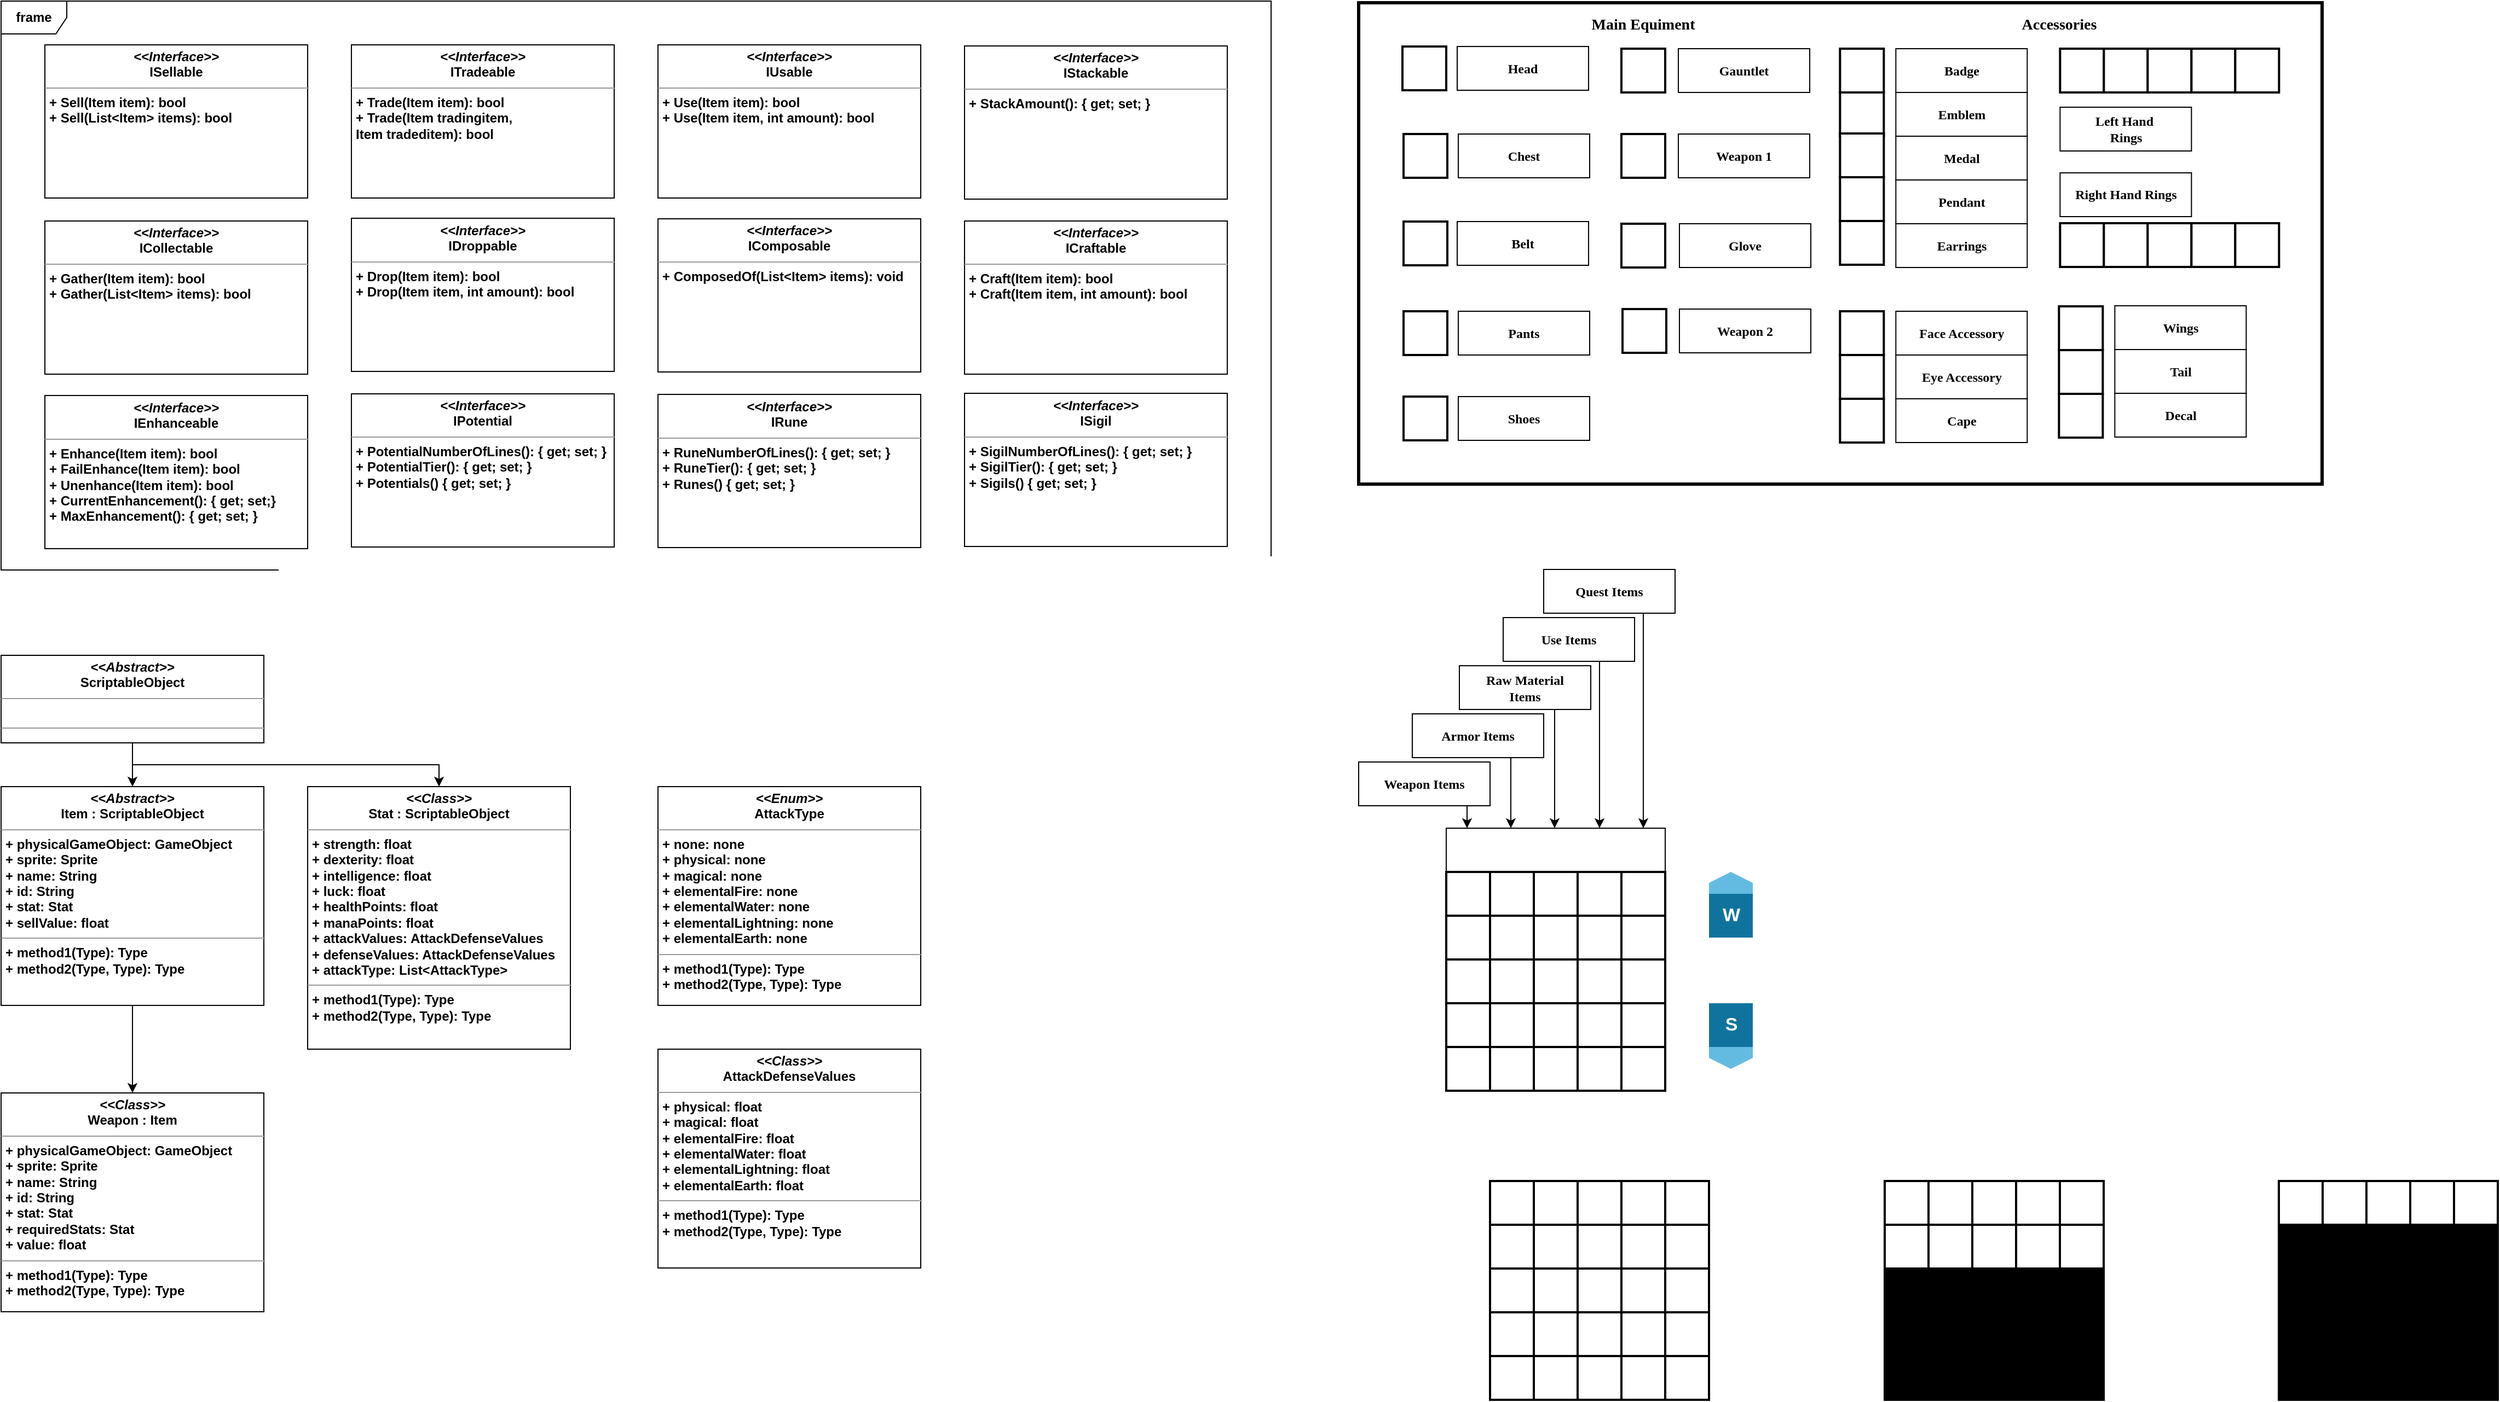 <mxfile version="10.6.3" type="device"><diagram id="Q9xFmxvPD0j2d2oOQPua" name="Page-1"><mxGraphModel dx="2886" dy="1648" grid="1" gridSize="10" guides="1" tooltips="1" connect="1" arrows="1" fold="1" page="1" pageScale="1" pageWidth="2500" pageHeight="1800" math="0" shadow="0"><root><mxCell id="0"/><mxCell id="1" parent="0"/><mxCell id="2VhgSFvvXdg6ExTcGzGE-241" value="" style="rounded=0;whiteSpace=wrap;html=1;strokeWidth=3;fillColor=#FFFFFF;fontFamily=Verdana;fontStyle=1" vertex="1" parent="1"><mxGeometry x="1280" y="41.5" width="880" height="440" as="geometry"/></mxCell><mxCell id="2VhgSFvvXdg6ExTcGzGE-174" value="" style="rounded=0;whiteSpace=wrap;html=1;strokeWidth=2;fontStyle=1" vertex="1" parent="1"><mxGeometry x="1920.676" y="83.5" width="40" height="40" as="geometry"/></mxCell><mxCell id="2VhgSFvvXdg6ExTcGzGE-175" value="" style="rounded=0;whiteSpace=wrap;html=1;strokeWidth=2;fontStyle=1" vertex="1" parent="1"><mxGeometry x="1960.676" y="83.5" width="40" height="40" as="geometry"/></mxCell><mxCell id="2VhgSFvvXdg6ExTcGzGE-176" value="" style="rounded=0;whiteSpace=wrap;html=1;strokeWidth=2;fontStyle=1" vertex="1" parent="1"><mxGeometry x="2000.676" y="83.5" width="40" height="40" as="geometry"/></mxCell><mxCell id="2VhgSFvvXdg6ExTcGzGE-177" value="" style="rounded=0;whiteSpace=wrap;html=1;strokeWidth=2;fontStyle=1" vertex="1" parent="1"><mxGeometry x="2040.676" y="83.5" width="40" height="40" as="geometry"/></mxCell><mxCell id="2VhgSFvvXdg6ExTcGzGE-178" value="" style="rounded=0;whiteSpace=wrap;html=1;strokeWidth=2;fontStyle=1" vertex="1" parent="1"><mxGeometry x="2080.676" y="83.5" width="40" height="40" as="geometry"/></mxCell><mxCell id="2VhgSFvvXdg6ExTcGzGE-179" value="" style="rounded=0;whiteSpace=wrap;html=1;strokeWidth=2;fontStyle=1" vertex="1" parent="1"><mxGeometry x="1920.676" y="243" width="40" height="40" as="geometry"/></mxCell><mxCell id="2VhgSFvvXdg6ExTcGzGE-180" value="" style="rounded=0;whiteSpace=wrap;html=1;strokeWidth=2;fontStyle=1" vertex="1" parent="1"><mxGeometry x="1960.676" y="243" width="40" height="40" as="geometry"/></mxCell><mxCell id="2VhgSFvvXdg6ExTcGzGE-181" value="" style="rounded=0;whiteSpace=wrap;html=1;strokeWidth=2;fontStyle=1" vertex="1" parent="1"><mxGeometry x="2000.676" y="243" width="40" height="40" as="geometry"/></mxCell><mxCell id="2VhgSFvvXdg6ExTcGzGE-182" value="" style="rounded=0;whiteSpace=wrap;html=1;strokeWidth=2;fontStyle=1" vertex="1" parent="1"><mxGeometry x="2040.676" y="243" width="40" height="40" as="geometry"/></mxCell><mxCell id="2VhgSFvvXdg6ExTcGzGE-183" value="" style="rounded=0;whiteSpace=wrap;html=1;strokeWidth=2;fontStyle=1" vertex="1" parent="1"><mxGeometry x="2080.676" y="243" width="40" height="40" as="geometry"/></mxCell><mxCell id="2VhgSFvvXdg6ExTcGzGE-184" value="" style="rounded=0;whiteSpace=wrap;html=1;strokeWidth=1;fillColor=#FFFFFF;fontStyle=1" vertex="1" parent="1"><mxGeometry x="1920.676" y="137" width="120" height="40" as="geometry"/></mxCell><mxCell id="2VhgSFvvXdg6ExTcGzGE-185" value="Left Hand&amp;nbsp;&lt;br&gt;Rings&lt;br&gt;" style="text;html=1;strokeColor=none;fillColor=none;align=center;verticalAlign=middle;whiteSpace=wrap;rounded=0;fontFamily=Verdana;fontStyle=1" vertex="1" parent="1"><mxGeometry x="1930.676" y="147" width="100" height="20" as="geometry"/></mxCell><mxCell id="2VhgSFvvXdg6ExTcGzGE-186" value="" style="rounded=0;whiteSpace=wrap;html=1;strokeWidth=1;fillColor=#FFFFFF;fontStyle=1" vertex="1" parent="1"><mxGeometry x="1920.676" y="197" width="120" height="40" as="geometry"/></mxCell><mxCell id="2VhgSFvvXdg6ExTcGzGE-187" value="Right Hand Rings" style="text;html=1;strokeColor=none;fillColor=none;align=center;verticalAlign=middle;whiteSpace=wrap;rounded=0;fontFamily=Verdana;fontStyle=1" vertex="1" parent="1"><mxGeometry x="1930.676" y="207" width="100" height="20" as="geometry"/></mxCell><mxCell id="2VhgSFvvXdg6ExTcGzGE-188" value="" style="rounded=0;whiteSpace=wrap;html=1;strokeWidth=2;fontStyle=1" vertex="1" parent="1"><mxGeometry x="1320" y="81.5" width="40" height="40" as="geometry"/></mxCell><mxCell id="2VhgSFvvXdg6ExTcGzGE-189" value="" style="rounded=0;whiteSpace=wrap;html=1;strokeWidth=2;fontStyle=1" vertex="1" parent="1"><mxGeometry x="1321" y="161.5" width="40" height="40" as="geometry"/></mxCell><mxCell id="2VhgSFvvXdg6ExTcGzGE-190" value="" style="rounded=0;whiteSpace=wrap;html=1;strokeWidth=2;fontStyle=1" vertex="1" parent="1"><mxGeometry x="1321" y="241.5" width="40" height="40" as="geometry"/></mxCell><mxCell id="2VhgSFvvXdg6ExTcGzGE-191" value="" style="rounded=0;whiteSpace=wrap;html=1;strokeWidth=2;fontStyle=1" vertex="1" parent="1"><mxGeometry x="1321" y="323.5" width="40" height="40" as="geometry"/></mxCell><mxCell id="2VhgSFvvXdg6ExTcGzGE-192" value="" style="rounded=0;whiteSpace=wrap;html=1;strokeWidth=2;fontStyle=1" vertex="1" parent="1"><mxGeometry x="1321" y="401.5" width="40" height="40" as="geometry"/></mxCell><mxCell id="2VhgSFvvXdg6ExTcGzGE-193" value="" style="rounded=0;whiteSpace=wrap;html=1;strokeWidth=2;fontStyle=1" vertex="1" parent="1"><mxGeometry x="1719.676" y="83.5" width="40" height="40" as="geometry"/></mxCell><mxCell id="2VhgSFvvXdg6ExTcGzGE-194" value="" style="rounded=0;whiteSpace=wrap;html=1;strokeWidth=2;fontStyle=1" vertex="1" parent="1"><mxGeometry x="1719.676" y="123.5" width="40" height="40" as="geometry"/></mxCell><mxCell id="2VhgSFvvXdg6ExTcGzGE-195" value="" style="rounded=0;whiteSpace=wrap;html=1;strokeWidth=1;fillColor=#FFFFFF;fontStyle=1" vertex="1" parent="1"><mxGeometry x="1770.676" y="83.5" width="120" height="40" as="geometry"/></mxCell><mxCell id="2VhgSFvvXdg6ExTcGzGE-196" value="Badge" style="text;html=1;strokeColor=none;fillColor=none;align=center;verticalAlign=middle;whiteSpace=wrap;rounded=0;fontFamily=Verdana;fontStyle=1" vertex="1" parent="1"><mxGeometry x="1780.676" y="93.5" width="100" height="20" as="geometry"/></mxCell><mxCell id="2VhgSFvvXdg6ExTcGzGE-197" value="" style="rounded=0;whiteSpace=wrap;html=1;strokeWidth=1;fillColor=#FFFFFF;fontStyle=1" vertex="1" parent="1"><mxGeometry x="1770.676" y="123.5" width="120" height="40" as="geometry"/></mxCell><mxCell id="2VhgSFvvXdg6ExTcGzGE-198" value="Emblem" style="text;html=1;strokeColor=none;fillColor=none;align=center;verticalAlign=middle;whiteSpace=wrap;rounded=0;fontFamily=Verdana;fontStyle=1" vertex="1" parent="1"><mxGeometry x="1780.676" y="133.5" width="100" height="20" as="geometry"/></mxCell><mxCell id="2VhgSFvvXdg6ExTcGzGE-199" value="" style="rounded=0;whiteSpace=wrap;html=1;strokeWidth=1;fillColor=#FFFFFF;fontStyle=1" vertex="1" parent="1"><mxGeometry x="1370" y="81.5" width="120" height="40" as="geometry"/></mxCell><mxCell id="2VhgSFvvXdg6ExTcGzGE-200" value="Head" style="text;html=1;strokeColor=none;fillColor=none;align=center;verticalAlign=middle;whiteSpace=wrap;rounded=0;fontFamily=Verdana;fontStyle=1" vertex="1" parent="1"><mxGeometry x="1380" y="91.5" width="100" height="20" as="geometry"/></mxCell><mxCell id="2VhgSFvvXdg6ExTcGzGE-201" value="" style="rounded=0;whiteSpace=wrap;html=1;strokeWidth=1;fillColor=#FFFFFF;fontStyle=1" vertex="1" parent="1"><mxGeometry x="1371" y="161.5" width="120" height="40" as="geometry"/></mxCell><mxCell id="2VhgSFvvXdg6ExTcGzGE-202" value="Chest" style="text;html=1;strokeColor=none;fillColor=none;align=center;verticalAlign=middle;whiteSpace=wrap;rounded=0;fontFamily=Verdana;fontStyle=1" vertex="1" parent="1"><mxGeometry x="1381" y="171.5" width="100" height="20" as="geometry"/></mxCell><mxCell id="2VhgSFvvXdg6ExTcGzGE-203" value="" style="rounded=0;whiteSpace=wrap;html=1;strokeWidth=1;fillColor=#FFFFFF;fontStyle=1" vertex="1" parent="1"><mxGeometry x="1370" y="241.5" width="120" height="40" as="geometry"/></mxCell><mxCell id="2VhgSFvvXdg6ExTcGzGE-204" value="Belt" style="text;html=1;strokeColor=none;fillColor=none;align=center;verticalAlign=middle;whiteSpace=wrap;rounded=0;fontFamily=Verdana;fontStyle=1" vertex="1" parent="1"><mxGeometry x="1380" y="251.5" width="100" height="20" as="geometry"/></mxCell><mxCell id="2VhgSFvvXdg6ExTcGzGE-206" value="" style="rounded=0;whiteSpace=wrap;html=1;strokeWidth=1;fillColor=#FFFFFF;fontStyle=1" vertex="1" parent="1"><mxGeometry x="1371" y="323.5" width="120" height="40" as="geometry"/></mxCell><mxCell id="2VhgSFvvXdg6ExTcGzGE-207" value="Pants" style="text;html=1;strokeColor=none;fillColor=none;align=center;verticalAlign=middle;whiteSpace=wrap;rounded=0;fontFamily=Verdana;fontStyle=1" vertex="1" parent="1"><mxGeometry x="1381" y="333.5" width="100" height="20" as="geometry"/></mxCell><mxCell id="2VhgSFvvXdg6ExTcGzGE-208" value="" style="rounded=0;whiteSpace=wrap;html=1;strokeWidth=1;fillColor=#FFFFFF;fontStyle=1" vertex="1" parent="1"><mxGeometry x="1371" y="401.5" width="120" height="40" as="geometry"/></mxCell><mxCell id="2VhgSFvvXdg6ExTcGzGE-209" value="Shoes" style="text;html=1;strokeColor=none;fillColor=none;align=center;verticalAlign=middle;whiteSpace=wrap;rounded=0;fontFamily=Verdana;fontStyle=1" vertex="1" parent="1"><mxGeometry x="1381" y="411.5" width="100" height="20" as="geometry"/></mxCell><mxCell id="2VhgSFvvXdg6ExTcGzGE-210" value="" style="rounded=0;whiteSpace=wrap;html=1;strokeWidth=2;fontStyle=1" vertex="1" parent="1"><mxGeometry x="1719.676" y="161" width="40" height="40" as="geometry"/></mxCell><mxCell id="2VhgSFvvXdg6ExTcGzGE-211" value="" style="rounded=0;whiteSpace=wrap;html=1;strokeWidth=1;fillColor=#FFFFFF;fontStyle=1" vertex="1" parent="1"><mxGeometry x="1770.676" y="163.5" width="120" height="40" as="geometry"/></mxCell><mxCell id="2VhgSFvvXdg6ExTcGzGE-212" value="Medal" style="text;html=1;strokeColor=none;fillColor=none;align=center;verticalAlign=middle;whiteSpace=wrap;rounded=0;fontFamily=Verdana;fontStyle=1" vertex="1" parent="1"><mxGeometry x="1780.676" y="173.5" width="100" height="20" as="geometry"/></mxCell><mxCell id="2VhgSFvvXdg6ExTcGzGE-213" value="" style="rounded=0;whiteSpace=wrap;html=1;strokeWidth=2;fontStyle=1" vertex="1" parent="1"><mxGeometry x="1719.676" y="323.5" width="40" height="40" as="geometry"/></mxCell><mxCell id="2VhgSFvvXdg6ExTcGzGE-214" value="" style="rounded=0;whiteSpace=wrap;html=1;strokeWidth=1;fillColor=#FFFFFF;fontStyle=1" vertex="1" parent="1"><mxGeometry x="1770.676" y="323.5" width="120" height="40" as="geometry"/></mxCell><mxCell id="2VhgSFvvXdg6ExTcGzGE-215" value="Face Accessory" style="text;html=1;strokeColor=none;fillColor=none;align=center;verticalAlign=middle;whiteSpace=wrap;rounded=0;fontFamily=Verdana;fontStyle=1" vertex="1" parent="1"><mxGeometry x="1780.676" y="333.5" width="100" height="20" as="geometry"/></mxCell><mxCell id="2VhgSFvvXdg6ExTcGzGE-216" value="" style="rounded=0;whiteSpace=wrap;html=1;strokeWidth=2;fontStyle=1" vertex="1" parent="1"><mxGeometry x="1719.676" y="363.5" width="40" height="40" as="geometry"/></mxCell><mxCell id="2VhgSFvvXdg6ExTcGzGE-217" value="" style="rounded=0;whiteSpace=wrap;html=1;strokeWidth=1;fillColor=#FFFFFF;fontStyle=1" vertex="1" parent="1"><mxGeometry x="1770.676" y="363.5" width="120" height="40" as="geometry"/></mxCell><mxCell id="2VhgSFvvXdg6ExTcGzGE-218" value="Eye Accessory" style="text;html=1;strokeColor=none;fillColor=none;align=center;verticalAlign=middle;whiteSpace=wrap;rounded=0;fontFamily=Verdana;fontStyle=1" vertex="1" parent="1"><mxGeometry x="1780.676" y="373.5" width="100" height="20" as="geometry"/></mxCell><mxCell id="2VhgSFvvXdg6ExTcGzGE-219" value="" style="rounded=0;whiteSpace=wrap;html=1;strokeWidth=2;fontStyle=1" vertex="1" parent="1"><mxGeometry x="1520" y="243.5" width="40" height="40" as="geometry"/></mxCell><mxCell id="2VhgSFvvXdg6ExTcGzGE-220" value="" style="rounded=0;whiteSpace=wrap;html=1;strokeWidth=1;fillColor=#FFFFFF;fontStyle=1" vertex="1" parent="1"><mxGeometry x="1573" y="243.5" width="120" height="40" as="geometry"/></mxCell><mxCell id="2VhgSFvvXdg6ExTcGzGE-221" value="Glove" style="text;html=1;strokeColor=none;fillColor=none;align=center;verticalAlign=middle;whiteSpace=wrap;rounded=0;fontFamily=Verdana;fontStyle=1" vertex="1" parent="1"><mxGeometry x="1583" y="253.5" width="100" height="20" as="geometry"/></mxCell><mxCell id="2VhgSFvvXdg6ExTcGzGE-222" value="" style="rounded=0;whiteSpace=wrap;html=1;strokeWidth=2;fontStyle=1" vertex="1" parent="1"><mxGeometry x="1520" y="83.5" width="40" height="40" as="geometry"/></mxCell><mxCell id="2VhgSFvvXdg6ExTcGzGE-223" value="" style="rounded=0;whiteSpace=wrap;html=1;strokeWidth=1;fillColor=#FFFFFF;fontStyle=1" vertex="1" parent="1"><mxGeometry x="1572" y="83.5" width="120" height="40" as="geometry"/></mxCell><mxCell id="2VhgSFvvXdg6ExTcGzGE-224" value="Gauntlet" style="text;html=1;strokeColor=none;fillColor=none;align=center;verticalAlign=middle;whiteSpace=wrap;rounded=0;fontFamily=Verdana;fontStyle=1" vertex="1" parent="1"><mxGeometry x="1582" y="93.5" width="100" height="20" as="geometry"/></mxCell><mxCell id="2VhgSFvvXdg6ExTcGzGE-226" value="" style="rounded=0;whiteSpace=wrap;html=1;strokeWidth=2;fontStyle=1" vertex="1" parent="1"><mxGeometry x="1520" y="161.5" width="40" height="40" as="geometry"/></mxCell><mxCell id="2VhgSFvvXdg6ExTcGzGE-227" value="" style="rounded=0;whiteSpace=wrap;html=1;strokeWidth=1;fillColor=#FFFFFF;fontStyle=1" vertex="1" parent="1"><mxGeometry x="1572" y="161.5" width="120" height="40" as="geometry"/></mxCell><mxCell id="2VhgSFvvXdg6ExTcGzGE-228" value="Weapon 1" style="text;html=1;strokeColor=none;fillColor=none;align=center;verticalAlign=middle;whiteSpace=wrap;rounded=0;fontFamily=Verdana;fontStyle=1" vertex="1" parent="1"><mxGeometry x="1582" y="171.5" width="100" height="20" as="geometry"/></mxCell><mxCell id="2VhgSFvvXdg6ExTcGzGE-229" value="" style="rounded=0;whiteSpace=wrap;html=1;strokeWidth=2;fontStyle=1" vertex="1" parent="1"><mxGeometry x="1521" y="321.5" width="40" height="40" as="geometry"/></mxCell><mxCell id="2VhgSFvvXdg6ExTcGzGE-230" value="" style="rounded=0;whiteSpace=wrap;html=1;strokeWidth=1;fillColor=#FFFFFF;fontStyle=1" vertex="1" parent="1"><mxGeometry x="1573" y="321.5" width="120" height="40" as="geometry"/></mxCell><mxCell id="2VhgSFvvXdg6ExTcGzGE-231" value="Weapon 2" style="text;html=1;strokeColor=none;fillColor=none;align=center;verticalAlign=middle;whiteSpace=wrap;rounded=0;fontFamily=Verdana;fontStyle=1" vertex="1" parent="1"><mxGeometry x="1583" y="331.5" width="100" height="20" as="geometry"/></mxCell><mxCell id="2VhgSFvvXdg6ExTcGzGE-232" value="" style="rounded=0;whiteSpace=wrap;html=1;strokeWidth=2;fontStyle=1" vertex="1" parent="1"><mxGeometry x="1719.676" y="201" width="40" height="40" as="geometry"/></mxCell><mxCell id="2VhgSFvvXdg6ExTcGzGE-233" value="" style="rounded=0;whiteSpace=wrap;html=1;strokeWidth=1;fillColor=#FFFFFF;fontStyle=1" vertex="1" parent="1"><mxGeometry x="1770.676" y="203.5" width="120" height="40" as="geometry"/></mxCell><mxCell id="2VhgSFvvXdg6ExTcGzGE-234" value="Pendant" style="text;html=1;strokeColor=none;fillColor=none;align=center;verticalAlign=middle;whiteSpace=wrap;rounded=0;fontFamily=Verdana;fontStyle=1" vertex="1" parent="1"><mxGeometry x="1780.676" y="213.5" width="100" height="20" as="geometry"/></mxCell><mxCell id="2VhgSFvvXdg6ExTcGzGE-235" value="" style="rounded=0;whiteSpace=wrap;html=1;strokeWidth=2;fontStyle=1" vertex="1" parent="1"><mxGeometry x="1719.676" y="403.5" width="40" height="40" as="geometry"/></mxCell><mxCell id="2VhgSFvvXdg6ExTcGzGE-236" value="" style="rounded=0;whiteSpace=wrap;html=1;strokeWidth=1;fillColor=#FFFFFF;fontStyle=1" vertex="1" parent="1"><mxGeometry x="1770.676" y="403.5" width="120" height="40" as="geometry"/></mxCell><mxCell id="2VhgSFvvXdg6ExTcGzGE-237" value="Cape" style="text;html=1;strokeColor=none;fillColor=none;align=center;verticalAlign=middle;whiteSpace=wrap;rounded=0;fontFamily=Verdana;fontStyle=1" vertex="1" parent="1"><mxGeometry x="1780.676" y="413.5" width="100" height="20" as="geometry"/></mxCell><mxCell id="2VhgSFvvXdg6ExTcGzGE-242" value="Main Equiment" style="text;html=1;strokeColor=none;fillColor=none;align=center;verticalAlign=middle;whiteSpace=wrap;rounded=0;fontFamily=Verdana;fontSize=14;fontStyle=1" vertex="1" parent="1"><mxGeometry x="1480" y="51.5" width="120" height="20" as="geometry"/></mxCell><mxCell id="2VhgSFvvXdg6ExTcGzGE-243" value="" style="rounded=0;whiteSpace=wrap;html=1;strokeWidth=2;fontStyle=1" vertex="1" parent="1"><mxGeometry x="1919.676" y="319" width="40" height="40" as="geometry"/></mxCell><mxCell id="2VhgSFvvXdg6ExTcGzGE-244" value="" style="rounded=0;whiteSpace=wrap;html=1;strokeWidth=1;fillColor=#FFFFFF;fontStyle=1" vertex="1" parent="1"><mxGeometry x="1970.676" y="318.5" width="120" height="40" as="geometry"/></mxCell><mxCell id="2VhgSFvvXdg6ExTcGzGE-245" value="Wings" style="text;html=1;strokeColor=none;fillColor=none;align=center;verticalAlign=middle;whiteSpace=wrap;rounded=0;fontFamily=Verdana;fontStyle=1" vertex="1" parent="1"><mxGeometry x="1980.676" y="328.5" width="100" height="20" as="geometry"/></mxCell><mxCell id="2VhgSFvvXdg6ExTcGzGE-246" value="" style="rounded=0;whiteSpace=wrap;html=1;strokeWidth=2;fontStyle=1" vertex="1" parent="1"><mxGeometry x="1919.676" y="359" width="40" height="40" as="geometry"/></mxCell><mxCell id="2VhgSFvvXdg6ExTcGzGE-247" value="" style="rounded=0;whiteSpace=wrap;html=1;strokeWidth=1;fillColor=#FFFFFF;fontStyle=1" vertex="1" parent="1"><mxGeometry x="1970.676" y="358.5" width="120" height="40" as="geometry"/></mxCell><mxCell id="2VhgSFvvXdg6ExTcGzGE-248" value="Tail" style="text;html=1;strokeColor=none;fillColor=none;align=center;verticalAlign=middle;whiteSpace=wrap;rounded=0;fontFamily=Verdana;fontStyle=1" vertex="1" parent="1"><mxGeometry x="1980.676" y="368.5" width="100" height="20" as="geometry"/></mxCell><mxCell id="2VhgSFvvXdg6ExTcGzGE-249" value="" style="rounded=0;whiteSpace=wrap;html=1;strokeWidth=2;fontStyle=1" vertex="1" parent="1"><mxGeometry x="1919.676" y="399" width="40" height="40" as="geometry"/></mxCell><mxCell id="2VhgSFvvXdg6ExTcGzGE-250" value="" style="rounded=0;whiteSpace=wrap;html=1;strokeWidth=1;fillColor=#FFFFFF;fontStyle=1" vertex="1" parent="1"><mxGeometry x="1970.676" y="398.5" width="120" height="40" as="geometry"/></mxCell><mxCell id="2VhgSFvvXdg6ExTcGzGE-251" value="Decal" style="text;html=1;strokeColor=none;fillColor=none;align=center;verticalAlign=middle;whiteSpace=wrap;rounded=0;fontFamily=Verdana;fontStyle=1" vertex="1" parent="1"><mxGeometry x="1980.676" y="408.5" width="100" height="20" as="geometry"/></mxCell><mxCell id="2VhgSFvvXdg6ExTcGzGE-253" value="Accessories" style="text;html=1;strokeColor=none;fillColor=none;align=center;verticalAlign=middle;whiteSpace=wrap;rounded=0;fontFamily=Verdana;fontSize=14;fontStyle=1" vertex="1" parent="1"><mxGeometry x="1859.676" y="51.5" width="120" height="20" as="geometry"/></mxCell><mxCell id="2VhgSFvvXdg6ExTcGzGE-254" value="" style="rounded=0;whiteSpace=wrap;html=1;strokeWidth=2;fontStyle=1" vertex="1" parent="1"><mxGeometry x="1719.676" y="241" width="40" height="40" as="geometry"/></mxCell><mxCell id="2VhgSFvvXdg6ExTcGzGE-255" value="" style="rounded=0;whiteSpace=wrap;html=1;strokeWidth=1;fillColor=#FFFFFF;fontStyle=1" vertex="1" parent="1"><mxGeometry x="1770.676" y="243.5" width="120" height="40" as="geometry"/></mxCell><mxCell id="2VhgSFvvXdg6ExTcGzGE-256" value="Earrings" style="text;html=1;strokeColor=none;fillColor=none;align=center;verticalAlign=middle;whiteSpace=wrap;rounded=0;fontFamily=Verdana;fontStyle=1" vertex="1" parent="1"><mxGeometry x="1780.676" y="253.5" width="100" height="20" as="geometry"/></mxCell><mxCell id="2VhgSFvvXdg6ExTcGzGE-306" value="" style="group" vertex="1" connectable="0" parent="1"><mxGeometry x="1280" y="559.5" width="360" height="476.5" as="geometry"/></mxCell><mxCell id="2VhgSFvvXdg6ExTcGzGE-262" value="" style="group" vertex="1" connectable="0" parent="2VhgSFvvXdg6ExTcGzGE-306"><mxGeometry x="79" y="236.5" width="281" height="240" as="geometry"/></mxCell><mxCell id="2VhgSFvvXdg6ExTcGzGE-261" value="" style="group" vertex="1" connectable="0" parent="2VhgSFvvXdg6ExTcGzGE-262"><mxGeometry width="281" height="240" as="geometry"/></mxCell><mxCell id="2VhgSFvvXdg6ExTcGzGE-26" value="" style="rounded=0;whiteSpace=wrap;html=1;" vertex="1" parent="2VhgSFvvXdg6ExTcGzGE-261"><mxGeometry x="1" width="200" height="40" as="geometry"/></mxCell><mxCell id="2VhgSFvvXdg6ExTcGzGE-27" value="" style="shape=image;html=1;verticalAlign=top;verticalLabelPosition=bottom;labelBackgroundColor=#ffffff;imageAspect=0;aspect=fixed;image=https://cdn3.iconfinder.com/data/icons/fantasy-and-role-play-game-adventure-quest/512/Armor-128.png" vertex="1" parent="2VhgSFvvXdg6ExTcGzGE-261"><mxGeometry x="40" width="40" height="40" as="geometry"/></mxCell><mxCell id="2VhgSFvvXdg6ExTcGzGE-28" value="" style="shape=image;html=1;verticalAlign=top;verticalLabelPosition=bottom;labelBackgroundColor=#ffffff;imageAspect=0;aspect=fixed;image=https://cdn3.iconfinder.com/data/icons/fantasy-and-role-play-game-adventure-quest/512/Sword-128.png" vertex="1" parent="2VhgSFvvXdg6ExTcGzGE-261"><mxGeometry width="40" height="40" as="geometry"/></mxCell><mxCell id="2VhgSFvvXdg6ExTcGzGE-29" value="" style="shape=image;html=1;verticalAlign=top;verticalLabelPosition=bottom;labelBackgroundColor=#ffffff;imageAspect=0;aspect=fixed;image=https://cdn0.iconfinder.com/data/icons/kameleon-free-pack-rounded/110/Food-Dome-128.png" vertex="1" parent="2VhgSFvvXdg6ExTcGzGE-261"><mxGeometry x="121" width="40" height="40" as="geometry"/></mxCell><mxCell id="2VhgSFvvXdg6ExTcGzGE-30" value="" style="shape=image;html=1;verticalAlign=top;verticalLabelPosition=bottom;labelBackgroundColor=#ffffff;imageAspect=0;aspect=fixed;image=https://cdn1.iconfinder.com/data/icons/fresh-fruit-2/128/grapes-128.png" vertex="1" parent="2VhgSFvvXdg6ExTcGzGE-261"><mxGeometry x="80" width="40" height="40" as="geometry"/></mxCell><mxCell id="2VhgSFvvXdg6ExTcGzGE-31" value="" style="shape=image;html=1;verticalAlign=top;verticalLabelPosition=bottom;labelBackgroundColor=#ffffff;imageAspect=0;aspect=fixed;image=https://cdn3.iconfinder.com/data/icons/fantasy-and-role-play-game-adventure-quest/512/Adventure_Map-128.png" vertex="1" parent="2VhgSFvvXdg6ExTcGzGE-261"><mxGeometry x="161" width="40" height="40" as="geometry"/></mxCell><mxCell id="2VhgSFvvXdg6ExTcGzGE-32" value="" style="rounded=0;whiteSpace=wrap;html=1;" vertex="1" parent="2VhgSFvvXdg6ExTcGzGE-261"><mxGeometry x="1" y="40" width="200" height="200" as="geometry"/></mxCell><mxCell id="2VhgSFvvXdg6ExTcGzGE-38" value="" style="rounded=0;whiteSpace=wrap;html=1;strokeWidth=2;" vertex="1" parent="2VhgSFvvXdg6ExTcGzGE-261"><mxGeometry x="1" y="40" width="40" height="40" as="geometry"/></mxCell><mxCell id="2VhgSFvvXdg6ExTcGzGE-40" value="" style="rounded=0;whiteSpace=wrap;html=1;strokeWidth=2;" vertex="1" parent="2VhgSFvvXdg6ExTcGzGE-261"><mxGeometry x="41" y="40" width="40" height="40" as="geometry"/></mxCell><mxCell id="2VhgSFvvXdg6ExTcGzGE-41" value="" style="rounded=0;whiteSpace=wrap;html=1;strokeWidth=2;" vertex="1" parent="2VhgSFvvXdg6ExTcGzGE-261"><mxGeometry x="81" y="40" width="40" height="40" as="geometry"/></mxCell><mxCell id="2VhgSFvvXdg6ExTcGzGE-42" value="" style="rounded=0;whiteSpace=wrap;html=1;strokeWidth=2;" vertex="1" parent="2VhgSFvvXdg6ExTcGzGE-261"><mxGeometry x="121" y="40" width="40" height="40" as="geometry"/></mxCell><mxCell id="2VhgSFvvXdg6ExTcGzGE-43" value="" style="rounded=0;whiteSpace=wrap;html=1;strokeWidth=2;" vertex="1" parent="2VhgSFvvXdg6ExTcGzGE-261"><mxGeometry x="161" y="40" width="40" height="40" as="geometry"/></mxCell><mxCell id="2VhgSFvvXdg6ExTcGzGE-44" value="" style="rounded=0;whiteSpace=wrap;html=1;strokeWidth=2;" vertex="1" parent="2VhgSFvvXdg6ExTcGzGE-261"><mxGeometry x="1" y="80" width="40" height="40" as="geometry"/></mxCell><mxCell id="2VhgSFvvXdg6ExTcGzGE-45" value="" style="rounded=0;whiteSpace=wrap;html=1;strokeWidth=2;" vertex="1" parent="2VhgSFvvXdg6ExTcGzGE-261"><mxGeometry x="41" y="80" width="40" height="40" as="geometry"/></mxCell><mxCell id="2VhgSFvvXdg6ExTcGzGE-46" value="" style="rounded=0;whiteSpace=wrap;html=1;strokeWidth=2;" vertex="1" parent="2VhgSFvvXdg6ExTcGzGE-261"><mxGeometry x="81" y="80" width="40" height="40" as="geometry"/></mxCell><mxCell id="2VhgSFvvXdg6ExTcGzGE-47" value="" style="rounded=0;whiteSpace=wrap;html=1;strokeWidth=2;" vertex="1" parent="2VhgSFvvXdg6ExTcGzGE-261"><mxGeometry x="121" y="80" width="40" height="40" as="geometry"/></mxCell><mxCell id="2VhgSFvvXdg6ExTcGzGE-48" value="" style="rounded=0;whiteSpace=wrap;html=1;strokeWidth=2;" vertex="1" parent="2VhgSFvvXdg6ExTcGzGE-261"><mxGeometry x="161" y="80" width="40" height="40" as="geometry"/></mxCell><mxCell id="2VhgSFvvXdg6ExTcGzGE-49" value="" style="rounded=0;whiteSpace=wrap;html=1;strokeWidth=2;" vertex="1" parent="2VhgSFvvXdg6ExTcGzGE-261"><mxGeometry x="1" y="120" width="40" height="40" as="geometry"/></mxCell><mxCell id="2VhgSFvvXdg6ExTcGzGE-50" value="" style="rounded=0;whiteSpace=wrap;html=1;strokeWidth=2;" vertex="1" parent="2VhgSFvvXdg6ExTcGzGE-261"><mxGeometry x="41" y="120" width="40" height="40" as="geometry"/></mxCell><mxCell id="2VhgSFvvXdg6ExTcGzGE-51" value="" style="rounded=0;whiteSpace=wrap;html=1;strokeWidth=2;" vertex="1" parent="2VhgSFvvXdg6ExTcGzGE-261"><mxGeometry x="81" y="120" width="40" height="40" as="geometry"/></mxCell><mxCell id="2VhgSFvvXdg6ExTcGzGE-52" value="" style="rounded=0;whiteSpace=wrap;html=1;strokeWidth=2;" vertex="1" parent="2VhgSFvvXdg6ExTcGzGE-261"><mxGeometry x="121" y="120" width="40" height="40" as="geometry"/></mxCell><mxCell id="2VhgSFvvXdg6ExTcGzGE-53" value="" style="rounded=0;whiteSpace=wrap;html=1;strokeWidth=2;" vertex="1" parent="2VhgSFvvXdg6ExTcGzGE-261"><mxGeometry x="161" y="120" width="40" height="40" as="geometry"/></mxCell><mxCell id="2VhgSFvvXdg6ExTcGzGE-54" value="" style="rounded=0;whiteSpace=wrap;html=1;strokeWidth=2;" vertex="1" parent="2VhgSFvvXdg6ExTcGzGE-261"><mxGeometry x="1" y="160" width="40" height="40" as="geometry"/></mxCell><mxCell id="2VhgSFvvXdg6ExTcGzGE-55" value="" style="rounded=0;whiteSpace=wrap;html=1;strokeWidth=2;" vertex="1" parent="2VhgSFvvXdg6ExTcGzGE-261"><mxGeometry x="41" y="160" width="40" height="40" as="geometry"/></mxCell><mxCell id="2VhgSFvvXdg6ExTcGzGE-56" value="" style="rounded=0;whiteSpace=wrap;html=1;strokeWidth=2;" vertex="1" parent="2VhgSFvvXdg6ExTcGzGE-261"><mxGeometry x="81" y="160" width="40" height="40" as="geometry"/></mxCell><mxCell id="2VhgSFvvXdg6ExTcGzGE-57" value="" style="rounded=0;whiteSpace=wrap;html=1;strokeWidth=2;" vertex="1" parent="2VhgSFvvXdg6ExTcGzGE-261"><mxGeometry x="121" y="160" width="40" height="40" as="geometry"/></mxCell><mxCell id="2VhgSFvvXdg6ExTcGzGE-58" value="" style="rounded=0;whiteSpace=wrap;html=1;strokeWidth=2;" vertex="1" parent="2VhgSFvvXdg6ExTcGzGE-261"><mxGeometry x="161" y="160" width="40" height="40" as="geometry"/></mxCell><mxCell id="2VhgSFvvXdg6ExTcGzGE-64" value="" style="rounded=0;whiteSpace=wrap;html=1;strokeWidth=2;" vertex="1" parent="2VhgSFvvXdg6ExTcGzGE-261"><mxGeometry x="1" y="200" width="40" height="40" as="geometry"/></mxCell><mxCell id="2VhgSFvvXdg6ExTcGzGE-65" value="" style="rounded=0;whiteSpace=wrap;html=1;strokeWidth=2;" vertex="1" parent="2VhgSFvvXdg6ExTcGzGE-261"><mxGeometry x="41" y="200" width="40" height="40" as="geometry"/></mxCell><mxCell id="2VhgSFvvXdg6ExTcGzGE-66" value="" style="rounded=0;whiteSpace=wrap;html=1;strokeWidth=2;" vertex="1" parent="2VhgSFvvXdg6ExTcGzGE-261"><mxGeometry x="81" y="200" width="40" height="40" as="geometry"/></mxCell><mxCell id="2VhgSFvvXdg6ExTcGzGE-67" value="" style="rounded=0;whiteSpace=wrap;html=1;strokeWidth=2;" vertex="1" parent="2VhgSFvvXdg6ExTcGzGE-261"><mxGeometry x="121" y="200" width="40" height="40" as="geometry"/></mxCell><mxCell id="2VhgSFvvXdg6ExTcGzGE-68" value="" style="rounded=0;whiteSpace=wrap;html=1;strokeWidth=2;" vertex="1" parent="2VhgSFvvXdg6ExTcGzGE-261"><mxGeometry x="161" y="200" width="40" height="40" as="geometry"/></mxCell><mxCell id="2VhgSFvvXdg6ExTcGzGE-170" value="" style="group;fontStyle=1" vertex="1" connectable="0" parent="2VhgSFvvXdg6ExTcGzGE-261"><mxGeometry x="241" y="40" width="40" height="60" as="geometry"/></mxCell><mxCell id="2VhgSFvvXdg6ExTcGzGE-155" value="" style="shape=mxgraph.infographic.ribbonSimple;notch1=0;notch2=10;notch=0;html=1;fillColor=#64BBE2;strokeColor=none;shadow=0;fontSize=17;fontColor=#FFFFFF;align=left;spacingLeft=10;fontStyle=1;rotation=-90;" vertex="1" parent="2VhgSFvvXdg6ExTcGzGE-170"><mxGeometry width="40" height="40" as="geometry"/></mxCell><mxCell id="2VhgSFvvXdg6ExTcGzGE-154" value="W" style="html=1;fillColor=#10739E;strokeColor=none;shadow=0;fontSize=17;fontColor=#FFFFFF;align=center;fontStyle=1;rounded=0;" vertex="1" parent="2VhgSFvvXdg6ExTcGzGE-170"><mxGeometry y="20" width="40" height="40" as="geometry"/></mxCell><mxCell id="2VhgSFvvXdg6ExTcGzGE-171" value="" style="group;fontStyle=1" vertex="1" connectable="0" parent="2VhgSFvvXdg6ExTcGzGE-261"><mxGeometry x="241" y="160" width="40" height="60" as="geometry"/></mxCell><mxCell id="2VhgSFvvXdg6ExTcGzGE-168" value="" style="shape=mxgraph.infographic.ribbonSimple;notch1=0;notch2=10;notch=0;html=1;fillColor=#64BBE2;strokeColor=none;shadow=0;fontSize=17;fontColor=#FFFFFF;align=left;spacingLeft=10;fontStyle=1;rotation=90;" vertex="1" parent="2VhgSFvvXdg6ExTcGzGE-171"><mxGeometry y="20" width="40" height="40" as="geometry"/></mxCell><mxCell id="2VhgSFvvXdg6ExTcGzGE-169" value="S" style="html=1;fillColor=#10739E;strokeColor=none;shadow=0;fontSize=17;fontColor=#FFFFFF;align=center;fontStyle=1;rounded=0;" vertex="1" parent="2VhgSFvvXdg6ExTcGzGE-171"><mxGeometry width="40" height="40" as="geometry"/></mxCell><mxCell id="2VhgSFvvXdg6ExTcGzGE-300" style="edgeStyle=orthogonalEdgeStyle;rounded=0;orthogonalLoop=1;jettySize=auto;html=1;exitX=0.75;exitY=1;exitDx=0;exitDy=0;entryX=0.5;entryY=0;entryDx=0;entryDy=0;fontFamily=Verdana;fontSize=14;" edge="1" parent="2VhgSFvvXdg6ExTcGzGE-306" source="2VhgSFvvXdg6ExTcGzGE-286" target="2VhgSFvvXdg6ExTcGzGE-28"><mxGeometry relative="1" as="geometry"/></mxCell><mxCell id="2VhgSFvvXdg6ExTcGzGE-286" value="" style="rounded=0;whiteSpace=wrap;html=1;strokeWidth=1;fillColor=#FFFFFF;fontStyle=1" vertex="1" parent="2VhgSFvvXdg6ExTcGzGE-306"><mxGeometry y="176" width="120" height="40" as="geometry"/></mxCell><mxCell id="2VhgSFvvXdg6ExTcGzGE-287" value="Weapon Items" style="text;html=1;strokeColor=none;fillColor=none;align=center;verticalAlign=middle;whiteSpace=wrap;rounded=0;fontFamily=Verdana;fontStyle=1" vertex="1" parent="2VhgSFvvXdg6ExTcGzGE-306"><mxGeometry x="10" y="186" width="100" height="20" as="geometry"/></mxCell><mxCell id="2VhgSFvvXdg6ExTcGzGE-302" style="edgeStyle=orthogonalEdgeStyle;rounded=0;orthogonalLoop=1;jettySize=auto;html=1;exitX=0.75;exitY=1;exitDx=0;exitDy=0;entryX=0.5;entryY=0;entryDx=0;entryDy=0;fontFamily=Verdana;fontSize=14;" edge="1" parent="2VhgSFvvXdg6ExTcGzGE-306" source="2VhgSFvvXdg6ExTcGzGE-288" target="2VhgSFvvXdg6ExTcGzGE-27"><mxGeometry relative="1" as="geometry"/></mxCell><mxCell id="2VhgSFvvXdg6ExTcGzGE-288" value="" style="rounded=0;whiteSpace=wrap;html=1;strokeWidth=1;fillColor=#FFFFFF;fontStyle=1" vertex="1" parent="2VhgSFvvXdg6ExTcGzGE-306"><mxGeometry x="49" y="132" width="120" height="40" as="geometry"/></mxCell><mxCell id="2VhgSFvvXdg6ExTcGzGE-289" value="Armor Items" style="text;html=1;strokeColor=none;fillColor=none;align=center;verticalAlign=middle;whiteSpace=wrap;rounded=0;fontFamily=Verdana;fontStyle=1" vertex="1" parent="2VhgSFvvXdg6ExTcGzGE-306"><mxGeometry x="59" y="142" width="100" height="20" as="geometry"/></mxCell><mxCell id="2VhgSFvvXdg6ExTcGzGE-303" style="edgeStyle=orthogonalEdgeStyle;rounded=0;orthogonalLoop=1;jettySize=auto;html=1;exitX=0.75;exitY=1;exitDx=0;exitDy=0;entryX=0.5;entryY=0;entryDx=0;entryDy=0;fontFamily=Verdana;fontSize=14;" edge="1" parent="2VhgSFvvXdg6ExTcGzGE-306" source="2VhgSFvvXdg6ExTcGzGE-290" target="2VhgSFvvXdg6ExTcGzGE-30"><mxGeometry relative="1" as="geometry"><Array as="points"><mxPoint x="179" y="127.5"/></Array></mxGeometry></mxCell><mxCell id="2VhgSFvvXdg6ExTcGzGE-290" value="" style="rounded=0;whiteSpace=wrap;html=1;strokeWidth=1;fillColor=#FFFFFF;fontStyle=1" vertex="1" parent="2VhgSFvvXdg6ExTcGzGE-306"><mxGeometry x="92" y="88" width="120" height="40" as="geometry"/></mxCell><mxCell id="2VhgSFvvXdg6ExTcGzGE-291" value="Raw Material Items" style="text;html=1;strokeColor=none;fillColor=none;align=center;verticalAlign=middle;whiteSpace=wrap;rounded=0;fontFamily=Verdana;fontStyle=1" vertex="1" parent="2VhgSFvvXdg6ExTcGzGE-306"><mxGeometry x="102" y="98" width="100" height="20" as="geometry"/></mxCell><mxCell id="2VhgSFvvXdg6ExTcGzGE-304" style="edgeStyle=orthogonalEdgeStyle;rounded=0;orthogonalLoop=1;jettySize=auto;html=1;exitX=0.75;exitY=1;exitDx=0;exitDy=0;entryX=0.5;entryY=0;entryDx=0;entryDy=0;fontFamily=Verdana;fontSize=14;" edge="1" parent="2VhgSFvvXdg6ExTcGzGE-306" source="2VhgSFvvXdg6ExTcGzGE-292" target="2VhgSFvvXdg6ExTcGzGE-29"><mxGeometry relative="1" as="geometry"><Array as="points"><mxPoint x="220" y="84.5"/></Array></mxGeometry></mxCell><mxCell id="2VhgSFvvXdg6ExTcGzGE-292" value="" style="rounded=0;whiteSpace=wrap;html=1;strokeWidth=1;fillColor=#FFFFFF;fontStyle=1" vertex="1" parent="2VhgSFvvXdg6ExTcGzGE-306"><mxGeometry x="132" y="44" width="120" height="40" as="geometry"/></mxCell><mxCell id="2VhgSFvvXdg6ExTcGzGE-293" value="Use Items" style="text;html=1;strokeColor=none;fillColor=none;align=center;verticalAlign=middle;whiteSpace=wrap;rounded=0;fontFamily=Verdana;fontStyle=1" vertex="1" parent="2VhgSFvvXdg6ExTcGzGE-306"><mxGeometry x="142" y="54" width="100" height="20" as="geometry"/></mxCell><mxCell id="2VhgSFvvXdg6ExTcGzGE-305" style="edgeStyle=orthogonalEdgeStyle;rounded=0;orthogonalLoop=1;jettySize=auto;html=1;exitX=0.75;exitY=1;exitDx=0;exitDy=0;entryX=0.5;entryY=0;entryDx=0;entryDy=0;fontFamily=Verdana;fontSize=14;" edge="1" parent="2VhgSFvvXdg6ExTcGzGE-306" source="2VhgSFvvXdg6ExTcGzGE-294" target="2VhgSFvvXdg6ExTcGzGE-31"><mxGeometry relative="1" as="geometry"><Array as="points"><mxPoint x="260" y="40"/></Array></mxGeometry></mxCell><mxCell id="2VhgSFvvXdg6ExTcGzGE-294" value="" style="rounded=0;whiteSpace=wrap;html=1;strokeWidth=1;fillColor=#FFFFFF;fontStyle=1" vertex="1" parent="2VhgSFvvXdg6ExTcGzGE-306"><mxGeometry x="169" width="120" height="40" as="geometry"/></mxCell><mxCell id="2VhgSFvvXdg6ExTcGzGE-295" value="Quest Items" style="text;html=1;strokeColor=none;fillColor=none;align=center;verticalAlign=middle;whiteSpace=wrap;rounded=0;fontFamily=Verdana;fontStyle=1" vertex="1" parent="2VhgSFvvXdg6ExTcGzGE-306"><mxGeometry x="179" y="10" width="100" height="20" as="geometry"/></mxCell><mxCell id="2VhgSFvvXdg6ExTcGzGE-308" value="" style="group" vertex="1" connectable="0" parent="1"><mxGeometry x="1280" y="1118.5" width="320" height="200" as="geometry"/></mxCell><mxCell id="2VhgSFvvXdg6ExTcGzGE-70" value="" style="shape=image;html=1;verticalAlign=top;verticalLabelPosition=bottom;labelBackgroundColor=#ffffff;imageAspect=0;aspect=fixed;image=https://cdn4.iconfinder.com/data/icons/pirates/my-documents.png;strokeWidth=2;" vertex="1" parent="2VhgSFvvXdg6ExTcGzGE-308"><mxGeometry width="80" height="80" as="geometry"/></mxCell><mxCell id="2VhgSFvvXdg6ExTcGzGE-71" value="" style="rounded=0;whiteSpace=wrap;html=1;" vertex="1" parent="2VhgSFvvXdg6ExTcGzGE-308"><mxGeometry x="120" width="200" height="200" as="geometry"/></mxCell><mxCell id="2VhgSFvvXdg6ExTcGzGE-72" value="" style="rounded=0;whiteSpace=wrap;html=1;strokeWidth=2;" vertex="1" parent="2VhgSFvvXdg6ExTcGzGE-308"><mxGeometry x="120" width="40" height="40" as="geometry"/></mxCell><mxCell id="2VhgSFvvXdg6ExTcGzGE-73" value="" style="rounded=0;whiteSpace=wrap;html=1;strokeWidth=2;" vertex="1" parent="2VhgSFvvXdg6ExTcGzGE-308"><mxGeometry x="160" width="40" height="40" as="geometry"/></mxCell><mxCell id="2VhgSFvvXdg6ExTcGzGE-74" value="" style="rounded=0;whiteSpace=wrap;html=1;strokeWidth=2;" vertex="1" parent="2VhgSFvvXdg6ExTcGzGE-308"><mxGeometry x="200" width="40" height="40" as="geometry"/></mxCell><mxCell id="2VhgSFvvXdg6ExTcGzGE-75" value="" style="rounded=0;whiteSpace=wrap;html=1;strokeWidth=2;" vertex="1" parent="2VhgSFvvXdg6ExTcGzGE-308"><mxGeometry x="240" width="40" height="40" as="geometry"/></mxCell><mxCell id="2VhgSFvvXdg6ExTcGzGE-76" value="" style="rounded=0;whiteSpace=wrap;html=1;strokeWidth=2;" vertex="1" parent="2VhgSFvvXdg6ExTcGzGE-308"><mxGeometry x="280" width="40" height="40" as="geometry"/></mxCell><mxCell id="2VhgSFvvXdg6ExTcGzGE-77" value="" style="rounded=0;whiteSpace=wrap;html=1;strokeWidth=2;" vertex="1" parent="2VhgSFvvXdg6ExTcGzGE-308"><mxGeometry x="120" y="40" width="40" height="40" as="geometry"/></mxCell><mxCell id="2VhgSFvvXdg6ExTcGzGE-78" value="" style="rounded=0;whiteSpace=wrap;html=1;strokeWidth=2;" vertex="1" parent="2VhgSFvvXdg6ExTcGzGE-308"><mxGeometry x="160" y="40" width="40" height="40" as="geometry"/></mxCell><mxCell id="2VhgSFvvXdg6ExTcGzGE-79" value="" style="rounded=0;whiteSpace=wrap;html=1;strokeWidth=2;" vertex="1" parent="2VhgSFvvXdg6ExTcGzGE-308"><mxGeometry x="200" y="40" width="40" height="40" as="geometry"/></mxCell><mxCell id="2VhgSFvvXdg6ExTcGzGE-80" value="" style="rounded=0;whiteSpace=wrap;html=1;strokeWidth=2;" vertex="1" parent="2VhgSFvvXdg6ExTcGzGE-308"><mxGeometry x="240" y="40" width="40" height="40" as="geometry"/></mxCell><mxCell id="2VhgSFvvXdg6ExTcGzGE-81" value="" style="rounded=0;whiteSpace=wrap;html=1;strokeWidth=2;" vertex="1" parent="2VhgSFvvXdg6ExTcGzGE-308"><mxGeometry x="280" y="40" width="40" height="40" as="geometry"/></mxCell><mxCell id="2VhgSFvvXdg6ExTcGzGE-82" value="" style="rounded=0;whiteSpace=wrap;html=1;strokeWidth=2;" vertex="1" parent="2VhgSFvvXdg6ExTcGzGE-308"><mxGeometry x="120" y="80" width="40" height="40" as="geometry"/></mxCell><mxCell id="2VhgSFvvXdg6ExTcGzGE-83" value="" style="rounded=0;whiteSpace=wrap;html=1;strokeWidth=2;" vertex="1" parent="2VhgSFvvXdg6ExTcGzGE-308"><mxGeometry x="160" y="80" width="40" height="40" as="geometry"/></mxCell><mxCell id="2VhgSFvvXdg6ExTcGzGE-84" value="" style="rounded=0;whiteSpace=wrap;html=1;strokeWidth=2;" vertex="1" parent="2VhgSFvvXdg6ExTcGzGE-308"><mxGeometry x="200" y="80" width="40" height="40" as="geometry"/></mxCell><mxCell id="2VhgSFvvXdg6ExTcGzGE-85" value="" style="rounded=0;whiteSpace=wrap;html=1;strokeWidth=2;" vertex="1" parent="2VhgSFvvXdg6ExTcGzGE-308"><mxGeometry x="240" y="80" width="40" height="40" as="geometry"/></mxCell><mxCell id="2VhgSFvvXdg6ExTcGzGE-86" value="" style="rounded=0;whiteSpace=wrap;html=1;strokeWidth=2;" vertex="1" parent="2VhgSFvvXdg6ExTcGzGE-308"><mxGeometry x="280" y="80" width="40" height="40" as="geometry"/></mxCell><mxCell id="2VhgSFvvXdg6ExTcGzGE-87" value="" style="rounded=0;whiteSpace=wrap;html=1;strokeWidth=2;" vertex="1" parent="2VhgSFvvXdg6ExTcGzGE-308"><mxGeometry x="120" y="120" width="40" height="40" as="geometry"/></mxCell><mxCell id="2VhgSFvvXdg6ExTcGzGE-88" value="" style="rounded=0;whiteSpace=wrap;html=1;strokeWidth=2;" vertex="1" parent="2VhgSFvvXdg6ExTcGzGE-308"><mxGeometry x="160" y="120" width="40" height="40" as="geometry"/></mxCell><mxCell id="2VhgSFvvXdg6ExTcGzGE-89" value="" style="rounded=0;whiteSpace=wrap;html=1;strokeWidth=2;" vertex="1" parent="2VhgSFvvXdg6ExTcGzGE-308"><mxGeometry x="200" y="120" width="40" height="40" as="geometry"/></mxCell><mxCell id="2VhgSFvvXdg6ExTcGzGE-90" value="" style="rounded=0;whiteSpace=wrap;html=1;strokeWidth=2;" vertex="1" parent="2VhgSFvvXdg6ExTcGzGE-308"><mxGeometry x="240" y="120" width="40" height="40" as="geometry"/></mxCell><mxCell id="2VhgSFvvXdg6ExTcGzGE-91" value="" style="rounded=0;whiteSpace=wrap;html=1;strokeWidth=2;" vertex="1" parent="2VhgSFvvXdg6ExTcGzGE-308"><mxGeometry x="280" y="120" width="40" height="40" as="geometry"/></mxCell><mxCell id="2VhgSFvvXdg6ExTcGzGE-92" value="" style="rounded=0;whiteSpace=wrap;html=1;strokeWidth=2;" vertex="1" parent="2VhgSFvvXdg6ExTcGzGE-308"><mxGeometry x="120" y="160" width="40" height="40" as="geometry"/></mxCell><mxCell id="2VhgSFvvXdg6ExTcGzGE-93" value="" style="rounded=0;whiteSpace=wrap;html=1;strokeWidth=2;" vertex="1" parent="2VhgSFvvXdg6ExTcGzGE-308"><mxGeometry x="160" y="160" width="40" height="40" as="geometry"/></mxCell><mxCell id="2VhgSFvvXdg6ExTcGzGE-94" value="" style="rounded=0;whiteSpace=wrap;html=1;strokeWidth=2;" vertex="1" parent="2VhgSFvvXdg6ExTcGzGE-308"><mxGeometry x="200" y="160" width="40" height="40" as="geometry"/></mxCell><mxCell id="2VhgSFvvXdg6ExTcGzGE-95" value="" style="rounded=0;whiteSpace=wrap;html=1;strokeWidth=2;" vertex="1" parent="2VhgSFvvXdg6ExTcGzGE-308"><mxGeometry x="240" y="160" width="40" height="40" as="geometry"/></mxCell><mxCell id="2VhgSFvvXdg6ExTcGzGE-96" value="" style="rounded=0;whiteSpace=wrap;html=1;strokeWidth=2;" vertex="1" parent="2VhgSFvvXdg6ExTcGzGE-308"><mxGeometry x="280" y="160" width="40" height="40" as="geometry"/></mxCell><mxCell id="2VhgSFvvXdg6ExTcGzGE-309" value="" style="group" vertex="1" connectable="0" parent="1"><mxGeometry x="1640.5" y="1118.5" width="320" height="200" as="geometry"/></mxCell><mxCell id="2VhgSFvvXdg6ExTcGzGE-69" value="" style="shape=image;html=1;verticalAlign=top;verticalLabelPosition=bottom;labelBackgroundColor=#ffffff;imageAspect=0;aspect=fixed;image=https://cdn0.iconfinder.com/data/icons/daily-boxes/150/sealed-wood-box-128.png;strokeWidth=2;" vertex="1" parent="2VhgSFvvXdg6ExTcGzGE-309"><mxGeometry width="80" height="80" as="geometry"/></mxCell><mxCell id="2VhgSFvvXdg6ExTcGzGE-97" value="" style="rounded=0;whiteSpace=wrap;html=1;" vertex="1" parent="2VhgSFvvXdg6ExTcGzGE-309"><mxGeometry x="120" width="200" height="200" as="geometry"/></mxCell><mxCell id="2VhgSFvvXdg6ExTcGzGE-98" value="" style="rounded=0;whiteSpace=wrap;html=1;strokeWidth=2;" vertex="1" parent="2VhgSFvvXdg6ExTcGzGE-309"><mxGeometry x="120" width="40" height="40" as="geometry"/></mxCell><mxCell id="2VhgSFvvXdg6ExTcGzGE-99" value="" style="rounded=0;whiteSpace=wrap;html=1;strokeWidth=2;" vertex="1" parent="2VhgSFvvXdg6ExTcGzGE-309"><mxGeometry x="160" width="40" height="40" as="geometry"/></mxCell><mxCell id="2VhgSFvvXdg6ExTcGzGE-100" value="" style="rounded=0;whiteSpace=wrap;html=1;strokeWidth=2;" vertex="1" parent="2VhgSFvvXdg6ExTcGzGE-309"><mxGeometry x="200" width="40" height="40" as="geometry"/></mxCell><mxCell id="2VhgSFvvXdg6ExTcGzGE-101" value="" style="rounded=0;whiteSpace=wrap;html=1;strokeWidth=2;" vertex="1" parent="2VhgSFvvXdg6ExTcGzGE-309"><mxGeometry x="240" width="40" height="40" as="geometry"/></mxCell><mxCell id="2VhgSFvvXdg6ExTcGzGE-102" value="" style="rounded=0;whiteSpace=wrap;html=1;strokeWidth=2;" vertex="1" parent="2VhgSFvvXdg6ExTcGzGE-309"><mxGeometry x="280" width="40" height="40" as="geometry"/></mxCell><mxCell id="2VhgSFvvXdg6ExTcGzGE-103" value="" style="rounded=0;whiteSpace=wrap;html=1;strokeWidth=2;" vertex="1" parent="2VhgSFvvXdg6ExTcGzGE-309"><mxGeometry x="120" y="40" width="40" height="40" as="geometry"/></mxCell><mxCell id="2VhgSFvvXdg6ExTcGzGE-104" value="" style="rounded=0;whiteSpace=wrap;html=1;strokeWidth=2;" vertex="1" parent="2VhgSFvvXdg6ExTcGzGE-309"><mxGeometry x="160" y="40" width="40" height="40" as="geometry"/></mxCell><mxCell id="2VhgSFvvXdg6ExTcGzGE-105" value="" style="rounded=0;whiteSpace=wrap;html=1;strokeWidth=2;" vertex="1" parent="2VhgSFvvXdg6ExTcGzGE-309"><mxGeometry x="200" y="40" width="40" height="40" as="geometry"/></mxCell><mxCell id="2VhgSFvvXdg6ExTcGzGE-106" value="" style="rounded=0;whiteSpace=wrap;html=1;strokeWidth=2;" vertex="1" parent="2VhgSFvvXdg6ExTcGzGE-309"><mxGeometry x="240" y="40" width="40" height="40" as="geometry"/></mxCell><mxCell id="2VhgSFvvXdg6ExTcGzGE-107" value="" style="rounded=0;whiteSpace=wrap;html=1;strokeWidth=2;" vertex="1" parent="2VhgSFvvXdg6ExTcGzGE-309"><mxGeometry x="280" y="40" width="40" height="40" as="geometry"/></mxCell><mxCell id="2VhgSFvvXdg6ExTcGzGE-108" value="" style="rounded=0;whiteSpace=wrap;html=1;strokeWidth=2;" vertex="1" parent="2VhgSFvvXdg6ExTcGzGE-309"><mxGeometry x="120" y="80" width="40" height="40" as="geometry"/></mxCell><mxCell id="2VhgSFvvXdg6ExTcGzGE-109" value="" style="rounded=0;whiteSpace=wrap;html=1;strokeWidth=2;" vertex="1" parent="2VhgSFvvXdg6ExTcGzGE-309"><mxGeometry x="160" y="80" width="40" height="40" as="geometry"/></mxCell><mxCell id="2VhgSFvvXdg6ExTcGzGE-110" value="" style="rounded=0;whiteSpace=wrap;html=1;strokeWidth=2;" vertex="1" parent="2VhgSFvvXdg6ExTcGzGE-309"><mxGeometry x="200" y="80" width="40" height="40" as="geometry"/></mxCell><mxCell id="2VhgSFvvXdg6ExTcGzGE-111" value="" style="rounded=0;whiteSpace=wrap;html=1;strokeWidth=2;" vertex="1" parent="2VhgSFvvXdg6ExTcGzGE-309"><mxGeometry x="240" y="80" width="40" height="40" as="geometry"/></mxCell><mxCell id="2VhgSFvvXdg6ExTcGzGE-112" value="" style="rounded=0;whiteSpace=wrap;html=1;strokeWidth=2;" vertex="1" parent="2VhgSFvvXdg6ExTcGzGE-309"><mxGeometry x="280" y="80" width="40" height="40" as="geometry"/></mxCell><mxCell id="2VhgSFvvXdg6ExTcGzGE-113" value="" style="rounded=0;whiteSpace=wrap;html=1;strokeWidth=2;" vertex="1" parent="2VhgSFvvXdg6ExTcGzGE-309"><mxGeometry x="120" y="120" width="40" height="40" as="geometry"/></mxCell><mxCell id="2VhgSFvvXdg6ExTcGzGE-114" value="" style="rounded=0;whiteSpace=wrap;html=1;strokeWidth=2;" vertex="1" parent="2VhgSFvvXdg6ExTcGzGE-309"><mxGeometry x="160" y="120" width="40" height="40" as="geometry"/></mxCell><mxCell id="2VhgSFvvXdg6ExTcGzGE-115" value="" style="rounded=0;whiteSpace=wrap;html=1;strokeWidth=2;" vertex="1" parent="2VhgSFvvXdg6ExTcGzGE-309"><mxGeometry x="200" y="120" width="40" height="40" as="geometry"/></mxCell><mxCell id="2VhgSFvvXdg6ExTcGzGE-116" value="" style="rounded=0;whiteSpace=wrap;html=1;strokeWidth=2;" vertex="1" parent="2VhgSFvvXdg6ExTcGzGE-309"><mxGeometry x="240" y="120" width="40" height="40" as="geometry"/></mxCell><mxCell id="2VhgSFvvXdg6ExTcGzGE-117" value="" style="rounded=0;whiteSpace=wrap;html=1;strokeWidth=2;" vertex="1" parent="2VhgSFvvXdg6ExTcGzGE-309"><mxGeometry x="280" y="120" width="40" height="40" as="geometry"/></mxCell><mxCell id="2VhgSFvvXdg6ExTcGzGE-118" value="" style="rounded=0;whiteSpace=wrap;html=1;strokeWidth=2;" vertex="1" parent="2VhgSFvvXdg6ExTcGzGE-309"><mxGeometry x="120" y="160" width="40" height="40" as="geometry"/></mxCell><mxCell id="2VhgSFvvXdg6ExTcGzGE-119" value="" style="rounded=0;whiteSpace=wrap;html=1;strokeWidth=2;" vertex="1" parent="2VhgSFvvXdg6ExTcGzGE-309"><mxGeometry x="160" y="160" width="40" height="40" as="geometry"/></mxCell><mxCell id="2VhgSFvvXdg6ExTcGzGE-120" value="" style="rounded=0;whiteSpace=wrap;html=1;strokeWidth=2;" vertex="1" parent="2VhgSFvvXdg6ExTcGzGE-309"><mxGeometry x="200" y="160" width="40" height="40" as="geometry"/></mxCell><mxCell id="2VhgSFvvXdg6ExTcGzGE-121" value="" style="rounded=0;whiteSpace=wrap;html=1;strokeWidth=2;" vertex="1" parent="2VhgSFvvXdg6ExTcGzGE-309"><mxGeometry x="240" y="160" width="40" height="40" as="geometry"/></mxCell><mxCell id="2VhgSFvvXdg6ExTcGzGE-122" value="" style="rounded=0;whiteSpace=wrap;html=1;strokeWidth=2;" vertex="1" parent="2VhgSFvvXdg6ExTcGzGE-309"><mxGeometry x="280" y="160" width="40" height="40" as="geometry"/></mxCell><mxCell id="2VhgSFvvXdg6ExTcGzGE-123" value="" style="rounded=0;whiteSpace=wrap;html=1;strokeWidth=2;fillColor=#000000;" vertex="1" parent="2VhgSFvvXdg6ExTcGzGE-309"><mxGeometry x="120" y="80" width="200" height="120" as="geometry"/></mxCell><mxCell id="2VhgSFvvXdg6ExTcGzGE-310" value="" style="group" vertex="1" connectable="0" parent="1"><mxGeometry x="2000.5" y="1118.5" width="320" height="200" as="geometry"/></mxCell><mxCell id="2VhgSFvvXdg6ExTcGzGE-124" value="" style="shape=image;html=1;verticalAlign=top;verticalLabelPosition=bottom;labelBackgroundColor=#ffffff;imageAspect=0;aspect=fixed;image=https://cdn4.iconfinder.com/data/icons/SOPHISTIQUE/accounting/png/128/raw_material.png;strokeWidth=2;fillColor=#000000;" vertex="1" parent="2VhgSFvvXdg6ExTcGzGE-310"><mxGeometry width="80" height="80" as="geometry"/></mxCell><mxCell id="2VhgSFvvXdg6ExTcGzGE-125" value="" style="rounded=0;whiteSpace=wrap;html=1;" vertex="1" parent="2VhgSFvvXdg6ExTcGzGE-310"><mxGeometry x="120" width="200" height="200" as="geometry"/></mxCell><mxCell id="2VhgSFvvXdg6ExTcGzGE-126" value="" style="rounded=0;whiteSpace=wrap;html=1;strokeWidth=2;" vertex="1" parent="2VhgSFvvXdg6ExTcGzGE-310"><mxGeometry x="120" width="40" height="40" as="geometry"/></mxCell><mxCell id="2VhgSFvvXdg6ExTcGzGE-127" value="" style="rounded=0;whiteSpace=wrap;html=1;strokeWidth=2;" vertex="1" parent="2VhgSFvvXdg6ExTcGzGE-310"><mxGeometry x="160" width="40" height="40" as="geometry"/></mxCell><mxCell id="2VhgSFvvXdg6ExTcGzGE-128" value="" style="rounded=0;whiteSpace=wrap;html=1;strokeWidth=2;" vertex="1" parent="2VhgSFvvXdg6ExTcGzGE-310"><mxGeometry x="200" width="40" height="40" as="geometry"/></mxCell><mxCell id="2VhgSFvvXdg6ExTcGzGE-129" value="" style="rounded=0;whiteSpace=wrap;html=1;strokeWidth=2;" vertex="1" parent="2VhgSFvvXdg6ExTcGzGE-310"><mxGeometry x="240" width="40" height="40" as="geometry"/></mxCell><mxCell id="2VhgSFvvXdg6ExTcGzGE-130" value="" style="rounded=0;whiteSpace=wrap;html=1;strokeWidth=2;" vertex="1" parent="2VhgSFvvXdg6ExTcGzGE-310"><mxGeometry x="280" width="40" height="40" as="geometry"/></mxCell><mxCell id="2VhgSFvvXdg6ExTcGzGE-131" value="" style="rounded=0;whiteSpace=wrap;html=1;strokeWidth=2;" vertex="1" parent="2VhgSFvvXdg6ExTcGzGE-310"><mxGeometry x="120" y="40" width="40" height="40" as="geometry"/></mxCell><mxCell id="2VhgSFvvXdg6ExTcGzGE-132" value="" style="rounded=0;whiteSpace=wrap;html=1;strokeWidth=2;" vertex="1" parent="2VhgSFvvXdg6ExTcGzGE-310"><mxGeometry x="160" y="40" width="40" height="40" as="geometry"/></mxCell><mxCell id="2VhgSFvvXdg6ExTcGzGE-133" value="" style="rounded=0;whiteSpace=wrap;html=1;strokeWidth=2;" vertex="1" parent="2VhgSFvvXdg6ExTcGzGE-310"><mxGeometry x="200" y="40" width="40" height="40" as="geometry"/></mxCell><mxCell id="2VhgSFvvXdg6ExTcGzGE-134" value="" style="rounded=0;whiteSpace=wrap;html=1;strokeWidth=2;" vertex="1" parent="2VhgSFvvXdg6ExTcGzGE-310"><mxGeometry x="240" y="40" width="40" height="40" as="geometry"/></mxCell><mxCell id="2VhgSFvvXdg6ExTcGzGE-135" value="" style="rounded=0;whiteSpace=wrap;html=1;strokeWidth=2;" vertex="1" parent="2VhgSFvvXdg6ExTcGzGE-310"><mxGeometry x="280" y="40" width="40" height="40" as="geometry"/></mxCell><mxCell id="2VhgSFvvXdg6ExTcGzGE-136" value="" style="rounded=0;whiteSpace=wrap;html=1;strokeWidth=2;" vertex="1" parent="2VhgSFvvXdg6ExTcGzGE-310"><mxGeometry x="120" y="80" width="40" height="40" as="geometry"/></mxCell><mxCell id="2VhgSFvvXdg6ExTcGzGE-137" value="" style="rounded=0;whiteSpace=wrap;html=1;strokeWidth=2;" vertex="1" parent="2VhgSFvvXdg6ExTcGzGE-310"><mxGeometry x="160" y="80" width="40" height="40" as="geometry"/></mxCell><mxCell id="2VhgSFvvXdg6ExTcGzGE-138" value="" style="rounded=0;whiteSpace=wrap;html=1;strokeWidth=2;" vertex="1" parent="2VhgSFvvXdg6ExTcGzGE-310"><mxGeometry x="200" y="80" width="40" height="40" as="geometry"/></mxCell><mxCell id="2VhgSFvvXdg6ExTcGzGE-139" value="" style="rounded=0;whiteSpace=wrap;html=1;strokeWidth=2;" vertex="1" parent="2VhgSFvvXdg6ExTcGzGE-310"><mxGeometry x="240" y="80" width="40" height="40" as="geometry"/></mxCell><mxCell id="2VhgSFvvXdg6ExTcGzGE-140" value="" style="rounded=0;whiteSpace=wrap;html=1;strokeWidth=2;" vertex="1" parent="2VhgSFvvXdg6ExTcGzGE-310"><mxGeometry x="280" y="80" width="40" height="40" as="geometry"/></mxCell><mxCell id="2VhgSFvvXdg6ExTcGzGE-141" value="" style="rounded=0;whiteSpace=wrap;html=1;strokeWidth=2;" vertex="1" parent="2VhgSFvvXdg6ExTcGzGE-310"><mxGeometry x="120" y="120" width="40" height="40" as="geometry"/></mxCell><mxCell id="2VhgSFvvXdg6ExTcGzGE-142" value="" style="rounded=0;whiteSpace=wrap;html=1;strokeWidth=2;" vertex="1" parent="2VhgSFvvXdg6ExTcGzGE-310"><mxGeometry x="160" y="120" width="40" height="40" as="geometry"/></mxCell><mxCell id="2VhgSFvvXdg6ExTcGzGE-143" value="" style="rounded=0;whiteSpace=wrap;html=1;strokeWidth=2;" vertex="1" parent="2VhgSFvvXdg6ExTcGzGE-310"><mxGeometry x="200" y="120" width="40" height="40" as="geometry"/></mxCell><mxCell id="2VhgSFvvXdg6ExTcGzGE-144" value="" style="rounded=0;whiteSpace=wrap;html=1;strokeWidth=2;" vertex="1" parent="2VhgSFvvXdg6ExTcGzGE-310"><mxGeometry x="240" y="120" width="40" height="40" as="geometry"/></mxCell><mxCell id="2VhgSFvvXdg6ExTcGzGE-145" value="" style="rounded=0;whiteSpace=wrap;html=1;strokeWidth=2;" vertex="1" parent="2VhgSFvvXdg6ExTcGzGE-310"><mxGeometry x="280" y="120" width="40" height="40" as="geometry"/></mxCell><mxCell id="2VhgSFvvXdg6ExTcGzGE-146" value="" style="rounded=0;whiteSpace=wrap;html=1;strokeWidth=2;" vertex="1" parent="2VhgSFvvXdg6ExTcGzGE-310"><mxGeometry x="120" y="160" width="40" height="40" as="geometry"/></mxCell><mxCell id="2VhgSFvvXdg6ExTcGzGE-147" value="" style="rounded=0;whiteSpace=wrap;html=1;strokeWidth=2;" vertex="1" parent="2VhgSFvvXdg6ExTcGzGE-310"><mxGeometry x="160" y="160" width="40" height="40" as="geometry"/></mxCell><mxCell id="2VhgSFvvXdg6ExTcGzGE-148" value="" style="rounded=0;whiteSpace=wrap;html=1;strokeWidth=2;" vertex="1" parent="2VhgSFvvXdg6ExTcGzGE-310"><mxGeometry x="200" y="160" width="40" height="40" as="geometry"/></mxCell><mxCell id="2VhgSFvvXdg6ExTcGzGE-149" value="" style="rounded=0;whiteSpace=wrap;html=1;strokeWidth=2;" vertex="1" parent="2VhgSFvvXdg6ExTcGzGE-310"><mxGeometry x="240" y="160" width="40" height="40" as="geometry"/></mxCell><mxCell id="2VhgSFvvXdg6ExTcGzGE-150" value="" style="rounded=0;whiteSpace=wrap;html=1;strokeWidth=2;" vertex="1" parent="2VhgSFvvXdg6ExTcGzGE-310"><mxGeometry x="280" y="160" width="40" height="40" as="geometry"/></mxCell><mxCell id="2VhgSFvvXdg6ExTcGzGE-151" value="" style="rounded=0;whiteSpace=wrap;html=1;strokeWidth=2;fillColor=#000000;" vertex="1" parent="2VhgSFvvXdg6ExTcGzGE-310"><mxGeometry x="120" y="40" width="200" height="160" as="geometry"/></mxCell><mxCell id="2VhgSFvvXdg6ExTcGzGE-316" value="" style="group" vertex="1" connectable="0" parent="1"><mxGeometry x="40" y="638" width="840" height="600" as="geometry"/></mxCell><mxCell id="dr-jwJ7DvLknKtWGba2N-29" value="&lt;p style=&quot;margin: 0px ; margin-top: 4px ; text-align: center&quot;&gt;&lt;i&gt;&amp;lt;&amp;lt;Abstract&amp;gt;&amp;gt;&lt;/i&gt;&lt;br&gt;&lt;span&gt;Item : ScriptableObject&lt;/span&gt;&lt;/p&gt;&lt;hr size=&quot;1&quot;&gt;&lt;p style=&quot;margin: 0px ; margin-left: 4px&quot;&gt;+ physicalGameObject: GameObject&lt;br&gt;+ sprite: Sprite&lt;br&gt;&lt;/p&gt;&lt;p style=&quot;margin: 0px ; margin-left: 4px&quot;&gt;+ name: String&lt;br&gt;&lt;/p&gt;&lt;p style=&quot;margin: 0px ; margin-left: 4px&quot;&gt;+ id: String&lt;br&gt;&lt;/p&gt;&lt;p style=&quot;margin: 0px ; margin-left: 4px&quot;&gt;+ stat: Stat&lt;/p&gt;&lt;p style=&quot;margin: 0px ; margin-left: 4px&quot;&gt;+ sellValue: float&lt;/p&gt;&lt;hr size=&quot;1&quot;&gt;&lt;p style=&quot;margin: 0px ; margin-left: 4px&quot;&gt;+ method1(Type): Type&lt;br&gt;+ method2(Type, Type): Type&lt;/p&gt;" style="verticalAlign=top;align=left;overflow=fill;fontSize=12;fontFamily=Helvetica;html=1;fontStyle=1" parent="2VhgSFvvXdg6ExTcGzGE-316" vertex="1"><mxGeometry y="120" width="240" height="200" as="geometry"/></mxCell><mxCell id="2VhgSFvvXdg6ExTcGzGE-311" value="&lt;p style=&quot;margin: 0px ; margin-top: 4px ; text-align: center&quot;&gt;&lt;i&gt;&amp;lt;&amp;lt;Class&amp;gt;&amp;gt;&lt;/i&gt;&lt;br&gt;&lt;span&gt;Weapon : Item&lt;/span&gt;&lt;/p&gt;&lt;hr size=&quot;1&quot;&gt;&lt;p style=&quot;margin: 0px ; margin-left: 4px&quot;&gt;+ physicalGameObject: GameObject&lt;br&gt;+ sprite: Sprite&lt;br&gt;&lt;/p&gt;&lt;p style=&quot;margin: 0px ; margin-left: 4px&quot;&gt;+ name: String&lt;br&gt;&lt;/p&gt;&lt;p style=&quot;margin: 0px ; margin-left: 4px&quot;&gt;+ id: String&lt;br&gt;&lt;/p&gt;&lt;p style=&quot;margin: 0px ; margin-left: 4px&quot;&gt;+ stat: Stat&lt;/p&gt;&lt;p style=&quot;margin: 0px ; margin-left: 4px&quot;&gt;+ requiredStats: Stat&lt;br&gt;&lt;/p&gt;&lt;p style=&quot;margin: 0px ; margin-left: 4px&quot;&gt;+ value: float&lt;/p&gt;&lt;hr size=&quot;1&quot;&gt;&lt;p style=&quot;margin: 0px ; margin-left: 4px&quot;&gt;+ method1(Type): Type&lt;br&gt;+ method2(Type, Type): Type&lt;/p&gt;" style="verticalAlign=top;align=left;overflow=fill;fontSize=12;fontFamily=Helvetica;html=1;fontStyle=1" vertex="1" parent="2VhgSFvvXdg6ExTcGzGE-316"><mxGeometry y="400" width="240" height="200" as="geometry"/></mxCell><mxCell id="2VhgSFvvXdg6ExTcGzGE-312" value="" style="edgeStyle=orthogonalEdgeStyle;rounded=0;orthogonalLoop=1;jettySize=auto;html=1;fontFamily=Verdana;fontSize=14;fontStyle=1" edge="1" parent="2VhgSFvvXdg6ExTcGzGE-316" source="dr-jwJ7DvLknKtWGba2N-29" target="2VhgSFvvXdg6ExTcGzGE-311"><mxGeometry relative="1" as="geometry"/></mxCell><mxCell id="2VhgSFvvXdg6ExTcGzGE-23" value="" style="edgeStyle=orthogonalEdgeStyle;rounded=0;orthogonalLoop=1;jettySize=auto;html=1;entryX=0.5;entryY=0;entryDx=0;entryDy=0;fontStyle=1" edge="1" parent="2VhgSFvvXdg6ExTcGzGE-316" source="2VhgSFvvXdg6ExTcGzGE-22" target="dr-jwJ7DvLknKtWGba2N-29"><mxGeometry relative="1" as="geometry"/></mxCell><mxCell id="2VhgSFvvXdg6ExTcGzGE-22" value="&lt;p style=&quot;margin: 0px ; margin-top: 4px ; text-align: center&quot;&gt;&lt;i&gt;&amp;lt;&amp;lt;Abstract&amp;gt;&amp;gt;&lt;/i&gt;&lt;br&gt;&lt;span&gt;ScriptableObject&lt;/span&gt;&lt;/p&gt;&lt;hr size=&quot;1&quot;&gt;&lt;p style=&quot;margin: 0px ; margin-left: 4px&quot;&gt;&lt;br&gt;&lt;/p&gt;&lt;hr size=&quot;1&quot;&gt;&lt;p style=&quot;margin: 0px ; margin-left: 4px&quot;&gt;&lt;br&gt;&lt;/p&gt;" style="verticalAlign=top;align=left;overflow=fill;fontSize=12;fontFamily=Helvetica;html=1;fontStyle=1" vertex="1" parent="2VhgSFvvXdg6ExTcGzGE-316"><mxGeometry width="240" height="80" as="geometry"/></mxCell><mxCell id="2VhgSFvvXdg6ExTcGzGE-269" value="&lt;p style=&quot;margin: 0px ; margin-top: 4px ; text-align: center&quot;&gt;&lt;i&gt;&amp;lt;&amp;lt;Class&amp;gt;&amp;gt;&lt;/i&gt;&lt;br&gt;&lt;span&gt;Stat : ScriptableObject&lt;/span&gt;&lt;/p&gt;&lt;hr size=&quot;1&quot;&gt;&lt;p style=&quot;margin: 0px ; margin-left: 4px&quot;&gt;+ strength: float&lt;br&gt;+ dexterity: float&lt;br&gt;&lt;/p&gt;&lt;p style=&quot;margin: 0px ; margin-left: 4px&quot;&gt;+ intelligence: float&lt;br&gt;&lt;/p&gt;&lt;p style=&quot;margin: 0px ; margin-left: 4px&quot;&gt;+ luck: float&lt;br&gt;&lt;/p&gt;&lt;p style=&quot;margin: 0px ; margin-left: 4px&quot;&gt;+ healthPoints: float&lt;/p&gt;&lt;p style=&quot;margin: 0px ; margin-left: 4px&quot;&gt;+ manaPoints: float&lt;/p&gt;&lt;p style=&quot;margin: 0px ; margin-left: 4px&quot;&gt;+ attackValues: AttackDefenseValues&lt;/p&gt;&lt;p style=&quot;margin: 0px ; margin-left: 4px&quot;&gt;+ defenseValues: AttackDefenseValues&lt;/p&gt;&lt;p style=&quot;margin: 0px ; margin-left: 4px&quot;&gt;+ attackType: List&amp;lt;AttackType&amp;gt;&lt;/p&gt;&lt;hr size=&quot;1&quot;&gt;&lt;p style=&quot;margin: 0px ; margin-left: 4px&quot;&gt;+ method1(Type): Type&lt;br&gt;+ method2(Type, Type): Type&lt;/p&gt;" style="verticalAlign=top;align=left;overflow=fill;fontSize=12;fontFamily=Helvetica;html=1;fontStyle=1" vertex="1" parent="2VhgSFvvXdg6ExTcGzGE-316"><mxGeometry x="280" y="120" width="240" height="240" as="geometry"/></mxCell><mxCell id="2VhgSFvvXdg6ExTcGzGE-270" style="edgeStyle=orthogonalEdgeStyle;rounded=0;orthogonalLoop=1;jettySize=auto;html=1;exitX=0.5;exitY=1;exitDx=0;exitDy=0;entryX=0.5;entryY=0;entryDx=0;entryDy=0;fontFamily=Verdana;fontSize=14;fontStyle=1" edge="1" parent="2VhgSFvvXdg6ExTcGzGE-316" source="2VhgSFvvXdg6ExTcGzGE-22" target="2VhgSFvvXdg6ExTcGzGE-269"><mxGeometry relative="1" as="geometry"/></mxCell><mxCell id="2VhgSFvvXdg6ExTcGzGE-279" value="&lt;p style=&quot;margin: 0px ; margin-top: 4px ; text-align: center&quot;&gt;&lt;i&gt;&amp;lt;&amp;lt;Enum&amp;gt;&amp;gt;&lt;/i&gt;&lt;br&gt;&lt;span&gt;AttackType&lt;/span&gt;&lt;/p&gt;&lt;hr size=&quot;1&quot;&gt;&lt;p style=&quot;margin: 0px ; margin-left: 4px&quot;&gt;+ none: none&lt;/p&gt;&lt;p style=&quot;margin: 0px ; margin-left: 4px&quot;&gt;+ physical: none&lt;br&gt;+ magical: none&lt;br&gt;&lt;/p&gt;&lt;p style=&quot;margin: 0px ; margin-left: 4px&quot;&gt;+ elementalFire: none&lt;/p&gt;&lt;p style=&quot;margin: 0px ; margin-left: 4px&quot;&gt;&lt;span&gt;+ elementalWater: none&lt;/span&gt;&lt;br&gt;&lt;/p&gt;&lt;p style=&quot;margin: 0px ; margin-left: 4px&quot;&gt;+ elementalLightning: none&lt;span&gt;&lt;br&gt;&lt;/span&gt;&lt;/p&gt;&lt;p style=&quot;margin: 0px ; margin-left: 4px&quot;&gt;+ elementalEarth: none&lt;br&gt;&lt;/p&gt;&lt;hr size=&quot;1&quot;&gt;&lt;p style=&quot;margin: 0px ; margin-left: 4px&quot;&gt;+ method1(Type): Type&lt;br&gt;+ method2(Type, Type): Type&lt;/p&gt;" style="verticalAlign=top;align=left;overflow=fill;fontSize=12;fontFamily=Helvetica;html=1;fontStyle=1" vertex="1" parent="2VhgSFvvXdg6ExTcGzGE-316"><mxGeometry x="600" y="120" width="240" height="200" as="geometry"/></mxCell><mxCell id="2VhgSFvvXdg6ExTcGzGE-281" value="&lt;p style=&quot;margin: 0px ; margin-top: 4px ; text-align: center&quot;&gt;&lt;i&gt;&amp;lt;&amp;lt;Class&amp;gt;&amp;gt;&lt;/i&gt;&lt;br&gt;&lt;span&gt;AttackDefenseValues&lt;/span&gt;&lt;/p&gt;&lt;hr size=&quot;1&quot;&gt;&lt;p style=&quot;margin: 0px ; margin-left: 4px&quot;&gt;+ physical: float&lt;br&gt;+ magical: float&lt;br&gt;&lt;/p&gt;&lt;p style=&quot;margin: 0px ; margin-left: 4px&quot;&gt;+ elementalFire: float&lt;/p&gt;&lt;p style=&quot;margin: 0px ; margin-left: 4px&quot;&gt;&lt;span&gt;+ elementalWater: float&lt;/span&gt;&lt;br&gt;&lt;/p&gt;&lt;p style=&quot;margin: 0px ; margin-left: 4px&quot;&gt;+ elementalLightning: float&lt;span&gt;&lt;br&gt;&lt;/span&gt;&lt;/p&gt;&lt;p style=&quot;margin: 0px ; margin-left: 4px&quot;&gt;+ elementalEarth: float&lt;br&gt;&lt;/p&gt;&lt;hr size=&quot;1&quot;&gt;&lt;p style=&quot;margin: 0px ; margin-left: 4px&quot;&gt;+ method1(Type): Type&lt;br&gt;+ method2(Type, Type): Type&lt;/p&gt;" style="verticalAlign=top;align=left;overflow=fill;fontSize=12;fontFamily=Helvetica;html=1;fontStyle=1" vertex="1" parent="2VhgSFvvXdg6ExTcGzGE-316"><mxGeometry x="600" y="360" width="240" height="200" as="geometry"/></mxCell><mxCell id="2VhgSFvvXdg6ExTcGzGE-317" value="" style="group" vertex="1" connectable="0" parent="1"><mxGeometry x="40" y="40" width="1160" height="520" as="geometry"/></mxCell><mxCell id="dr-jwJ7DvLknKtWGba2N-30" value="frame" style="shape=umlFrame;whiteSpace=wrap;html=1;fontStyle=1" parent="2VhgSFvvXdg6ExTcGzGE-317" vertex="1"><mxGeometry width="1160" height="520" as="geometry"/></mxCell><mxCell id="dr-jwJ7DvLknKtWGba2N-5" value="&lt;p style=&quot;margin: 0px ; margin-top: 4px ; text-align: center&quot;&gt;&lt;i&gt;&amp;lt;&amp;lt;Interface&amp;gt;&amp;gt;&lt;/i&gt;&lt;br&gt;&lt;span&gt;ISellable&lt;/span&gt;&lt;/p&gt;&lt;hr size=&quot;1&quot;&gt;&lt;p style=&quot;margin: 0px ; margin-left: 4px&quot;&gt;+ Sell(Item item): bool&lt;br&gt;+ Sell(List&amp;lt;Item&amp;gt; items): bool&lt;/p&gt;" style="verticalAlign=top;align=left;overflow=fill;fontSize=12;fontFamily=Helvetica;html=1;fontStyle=1" parent="2VhgSFvvXdg6ExTcGzGE-317" vertex="1"><mxGeometry x="40" y="40" width="240" height="140" as="geometry"/></mxCell><mxCell id="dr-jwJ7DvLknKtWGba2N-6" value="&lt;p style=&quot;margin: 0px ; margin-top: 4px ; text-align: center&quot;&gt;&lt;i&gt;&amp;lt;&amp;lt;Interface&amp;gt;&amp;gt;&lt;/i&gt;&lt;br&gt;&lt;span&gt;IDroppable&lt;/span&gt;&lt;/p&gt;&lt;hr size=&quot;1&quot;&gt;&lt;p style=&quot;margin: 0px ; margin-left: 4px&quot;&gt;+ Drop(Item item): bool&lt;br&gt;+ Drop(Item item, int amount): bool&lt;/p&gt;" style="verticalAlign=top;align=left;overflow=fill;fontSize=12;fontFamily=Helvetica;html=1;fontStyle=1" parent="2VhgSFvvXdg6ExTcGzGE-317" vertex="1"><mxGeometry x="320" y="198.5" width="240" height="140" as="geometry"/></mxCell><mxCell id="dr-jwJ7DvLknKtWGba2N-7" value="&lt;p style=&quot;margin: 0px ; margin-top: 4px ; text-align: center&quot;&gt;&lt;i&gt;&amp;lt;&amp;lt;Interface&amp;gt;&amp;gt;&lt;/i&gt;&lt;br&gt;&lt;span&gt;ITradeable&lt;/span&gt;&lt;/p&gt;&lt;hr size=&quot;1&quot;&gt;&lt;p style=&quot;margin: 0px ; margin-left: 4px&quot;&gt;+ Trade(Item item): bool&lt;br&gt;+ Trade(Item tradingitem,&amp;nbsp;&lt;/p&gt;&lt;p style=&quot;margin: 0px ; margin-left: 4px&quot;&gt;Item tradeditem): bool&lt;/p&gt;" style="verticalAlign=top;align=left;overflow=fill;fontSize=12;fontFamily=Helvetica;html=1;fontStyle=1" parent="2VhgSFvvXdg6ExTcGzGE-317" vertex="1"><mxGeometry x="320" y="40" width="240" height="140" as="geometry"/></mxCell><mxCell id="dr-jwJ7DvLknKtWGba2N-8" value="&lt;p style=&quot;margin: 0px ; margin-top: 4px ; text-align: center&quot;&gt;&lt;i&gt;&amp;lt;&amp;lt;Interface&amp;gt;&amp;gt;&lt;/i&gt;&lt;br&gt;&lt;span&gt;IUsable&lt;/span&gt;&lt;/p&gt;&lt;hr size=&quot;1&quot;&gt;&lt;p style=&quot;margin: 0px ; margin-left: 4px&quot;&gt;+ Use(Item item): bool&lt;br&gt;+ Use(Item item, int amount): bool&lt;/p&gt;" style="verticalAlign=top;align=left;overflow=fill;fontSize=12;fontFamily=Helvetica;html=1;fontStyle=1" parent="2VhgSFvvXdg6ExTcGzGE-317" vertex="1"><mxGeometry x="600" y="40" width="240" height="140" as="geometry"/></mxCell><mxCell id="dr-jwJ7DvLknKtWGba2N-9" value="&lt;p style=&quot;margin: 0px ; margin-top: 4px ; text-align: center&quot;&gt;&lt;i&gt;&amp;lt;&amp;lt;Interface&amp;gt;&amp;gt;&lt;/i&gt;&lt;br&gt;&lt;span&gt;ICollectable&lt;/span&gt;&lt;/p&gt;&lt;hr size=&quot;1&quot;&gt;&lt;p style=&quot;margin: 0px ; margin-left: 4px&quot;&gt;+ Gather(Item item): bool&lt;br&gt;+ Gather(List&amp;lt;Item&amp;gt; items): bool&lt;/p&gt;" style="verticalAlign=top;align=left;overflow=fill;fontSize=12;fontFamily=Helvetica;html=1;fontStyle=1" parent="2VhgSFvvXdg6ExTcGzGE-317" vertex="1"><mxGeometry x="40" y="201" width="240" height="140" as="geometry"/></mxCell><mxCell id="dr-jwJ7DvLknKtWGba2N-11" value="&lt;p style=&quot;margin: 0px ; margin-top: 4px ; text-align: center&quot;&gt;&lt;i&gt;&amp;lt;&amp;lt;Interface&amp;gt;&amp;gt;&lt;/i&gt;&lt;br&gt;&lt;span&gt;IEnhanceable&lt;/span&gt;&lt;/p&gt;&lt;hr size=&quot;1&quot;&gt;&lt;p style=&quot;margin: 0px ; margin-left: 4px&quot;&gt;+ Enhance(Item item): bool&lt;br&gt;+ FailEnhance(Item item): bool&lt;/p&gt;&lt;p style=&quot;margin: 0px ; margin-left: 4px&quot;&gt;&lt;span&gt;+ Unenhance(Item item): bool&lt;/span&gt;&lt;/p&gt;&lt;p style=&quot;margin: 0px ; margin-left: 4px&quot;&gt;&lt;span&gt;+ CurrentEnhancement(): { get; set;}&lt;/span&gt;&lt;/p&gt;&lt;p style=&quot;margin: 0px ; margin-left: 4px&quot;&gt;&lt;span&gt;+ MaxEnhancement(): { get; set; }&lt;/span&gt;&lt;/p&gt;" style="verticalAlign=top;align=left;overflow=fill;fontSize=12;fontFamily=Helvetica;html=1;fontStyle=1" parent="2VhgSFvvXdg6ExTcGzGE-317" vertex="1"><mxGeometry x="40" y="360.5" width="240" height="140" as="geometry"/></mxCell><mxCell id="dr-jwJ7DvLknKtWGba2N-27" value="&lt;p style=&quot;margin: 0px ; margin-top: 4px ; text-align: center&quot;&gt;&lt;i&gt;&amp;lt;&amp;lt;Interface&amp;gt;&amp;gt;&lt;/i&gt;&lt;br&gt;&lt;span&gt;IComposable&lt;/span&gt;&lt;/p&gt;&lt;hr size=&quot;1&quot;&gt;&lt;p style=&quot;margin: 0px ; margin-left: 4px&quot;&gt;+ ComposedOf(List&amp;lt;Item&amp;gt; items): void&lt;br&gt;&lt;/p&gt;" style="verticalAlign=top;align=left;overflow=fill;fontSize=12;fontFamily=Helvetica;html=1;fontStyle=1" parent="2VhgSFvvXdg6ExTcGzGE-317" vertex="1"><mxGeometry x="600" y="199" width="240" height="140" as="geometry"/></mxCell><mxCell id="2VhgSFvvXdg6ExTcGzGE-266" value="&lt;p style=&quot;margin: 0px ; margin-top: 4px ; text-align: center&quot;&gt;&lt;i&gt;&amp;lt;&amp;lt;Interface&amp;gt;&amp;gt;&lt;/i&gt;&lt;br&gt;&lt;span&gt;ICraftable&lt;/span&gt;&lt;/p&gt;&lt;hr size=&quot;1&quot;&gt;&lt;p style=&quot;margin: 0px ; margin-left: 4px&quot;&gt;+ Craft(Item item): bool&lt;br&gt;+ Craft(Item item, int amount): bool&lt;/p&gt;" style="verticalAlign=top;align=left;overflow=fill;fontSize=12;fontFamily=Helvetica;html=1;fontStyle=1" vertex="1" parent="2VhgSFvvXdg6ExTcGzGE-317"><mxGeometry x="880" y="201" width="240" height="140" as="geometry"/></mxCell><mxCell id="2VhgSFvvXdg6ExTcGzGE-268" value="&lt;p style=&quot;margin: 0px ; margin-top: 4px ; text-align: center&quot;&gt;&lt;i&gt;&amp;lt;&amp;lt;Interface&amp;gt;&amp;gt;&lt;/i&gt;&lt;br&gt;&lt;span&gt;IStackable&lt;/span&gt;&lt;/p&gt;&lt;hr size=&quot;1&quot;&gt;&lt;p style=&quot;margin: 0px ; margin-left: 4px&quot;&gt;+ StackAmount(): { get; set; }&lt;br&gt;&lt;/p&gt;" style="verticalAlign=top;align=left;overflow=fill;fontSize=12;fontFamily=Helvetica;html=1;fontStyle=1" vertex="1" parent="2VhgSFvvXdg6ExTcGzGE-317"><mxGeometry x="880" y="41" width="240" height="140" as="geometry"/></mxCell><mxCell id="2VhgSFvvXdg6ExTcGzGE-283" value="&lt;p style=&quot;margin: 0px ; margin-top: 4px ; text-align: center&quot;&gt;&lt;i&gt;&amp;lt;&amp;lt;Interface&amp;gt;&amp;gt;&lt;/i&gt;&lt;br&gt;&lt;span&gt;IPotential&lt;/span&gt;&lt;/p&gt;&lt;hr size=&quot;1&quot;&gt;&lt;p style=&quot;margin: 0px ; margin-left: 4px&quot;&gt;+ PotentialNumberOfLines(): { get; set; }&lt;br&gt;&lt;/p&gt;&lt;p style=&quot;margin: 0px ; margin-left: 4px&quot;&gt;+ PotentialTier(): { get; set; }&lt;/p&gt;&lt;p style=&quot;margin: 0px ; margin-left: 4px&quot;&gt;+ Potentials() { get; set; }&lt;/p&gt;" style="verticalAlign=top;align=left;overflow=fill;fontSize=12;fontFamily=Helvetica;html=1;fontStyle=1" vertex="1" parent="2VhgSFvvXdg6ExTcGzGE-317"><mxGeometry x="320" y="359" width="240" height="140" as="geometry"/></mxCell><mxCell id="2VhgSFvvXdg6ExTcGzGE-284" value="&lt;p style=&quot;margin: 0px ; margin-top: 4px ; text-align: center&quot;&gt;&lt;i&gt;&amp;lt;&amp;lt;Interface&amp;gt;&amp;gt;&lt;/i&gt;&lt;br&gt;&lt;span&gt;IRune&lt;/span&gt;&lt;/p&gt;&lt;hr size=&quot;1&quot;&gt;&lt;p style=&quot;margin: 0px ; margin-left: 4px&quot;&gt;&lt;span&gt;+ RuneNumberOfLines(): { get; set; }&lt;/span&gt;&lt;br&gt;&lt;/p&gt;&lt;p style=&quot;margin: 0px ; margin-left: 4px&quot;&gt;&lt;span&gt;+ RuneTier(): { get; set; }&lt;/span&gt;&lt;/p&gt;&lt;p style=&quot;margin: 0px ; margin-left: 4px&quot;&gt;&lt;span&gt;+ Runes() { get; set; }&lt;/span&gt;&lt;/p&gt;&lt;p&gt;&lt;br&gt;&lt;/p&gt;" style="verticalAlign=top;align=left;overflow=fill;fontSize=12;fontFamily=Helvetica;html=1;fontStyle=1" vertex="1" parent="2VhgSFvvXdg6ExTcGzGE-317"><mxGeometry x="600" y="359.5" width="240" height="140" as="geometry"/></mxCell><mxCell id="2VhgSFvvXdg6ExTcGzGE-285" value="&lt;p style=&quot;margin: 0px ; margin-top: 4px ; text-align: center&quot;&gt;&lt;i&gt;&amp;lt;&amp;lt;Interface&amp;gt;&amp;gt;&lt;/i&gt;&lt;br&gt;&lt;span&gt;ISigil&lt;/span&gt;&lt;/p&gt;&lt;hr size=&quot;1&quot;&gt;&lt;p style=&quot;margin: 0px ; margin-left: 4px&quot;&gt;&lt;span&gt;+ SigilNumberOfLines(): { get; set; }&lt;/span&gt;&lt;br&gt;&lt;/p&gt;&lt;p style=&quot;margin: 0px ; margin-left: 4px&quot;&gt;&lt;span&gt;+&amp;nbsp;&lt;/span&gt;Sigil&lt;span&gt;Tier(): { get; set; }&lt;/span&gt;&lt;/p&gt;&lt;p style=&quot;margin: 0px ; margin-left: 4px&quot;&gt;&lt;span&gt;+&amp;nbsp;&lt;/span&gt;Sigils&lt;span&gt;() { get; set; }&lt;/span&gt;&lt;/p&gt;" style="verticalAlign=top;align=left;overflow=fill;fontSize=12;fontFamily=Helvetica;html=1;fontStyle=1" vertex="1" parent="2VhgSFvvXdg6ExTcGzGE-317"><mxGeometry x="880" y="358.5" width="240" height="140" as="geometry"/></mxCell></root></mxGraphModel></diagram></mxfile>